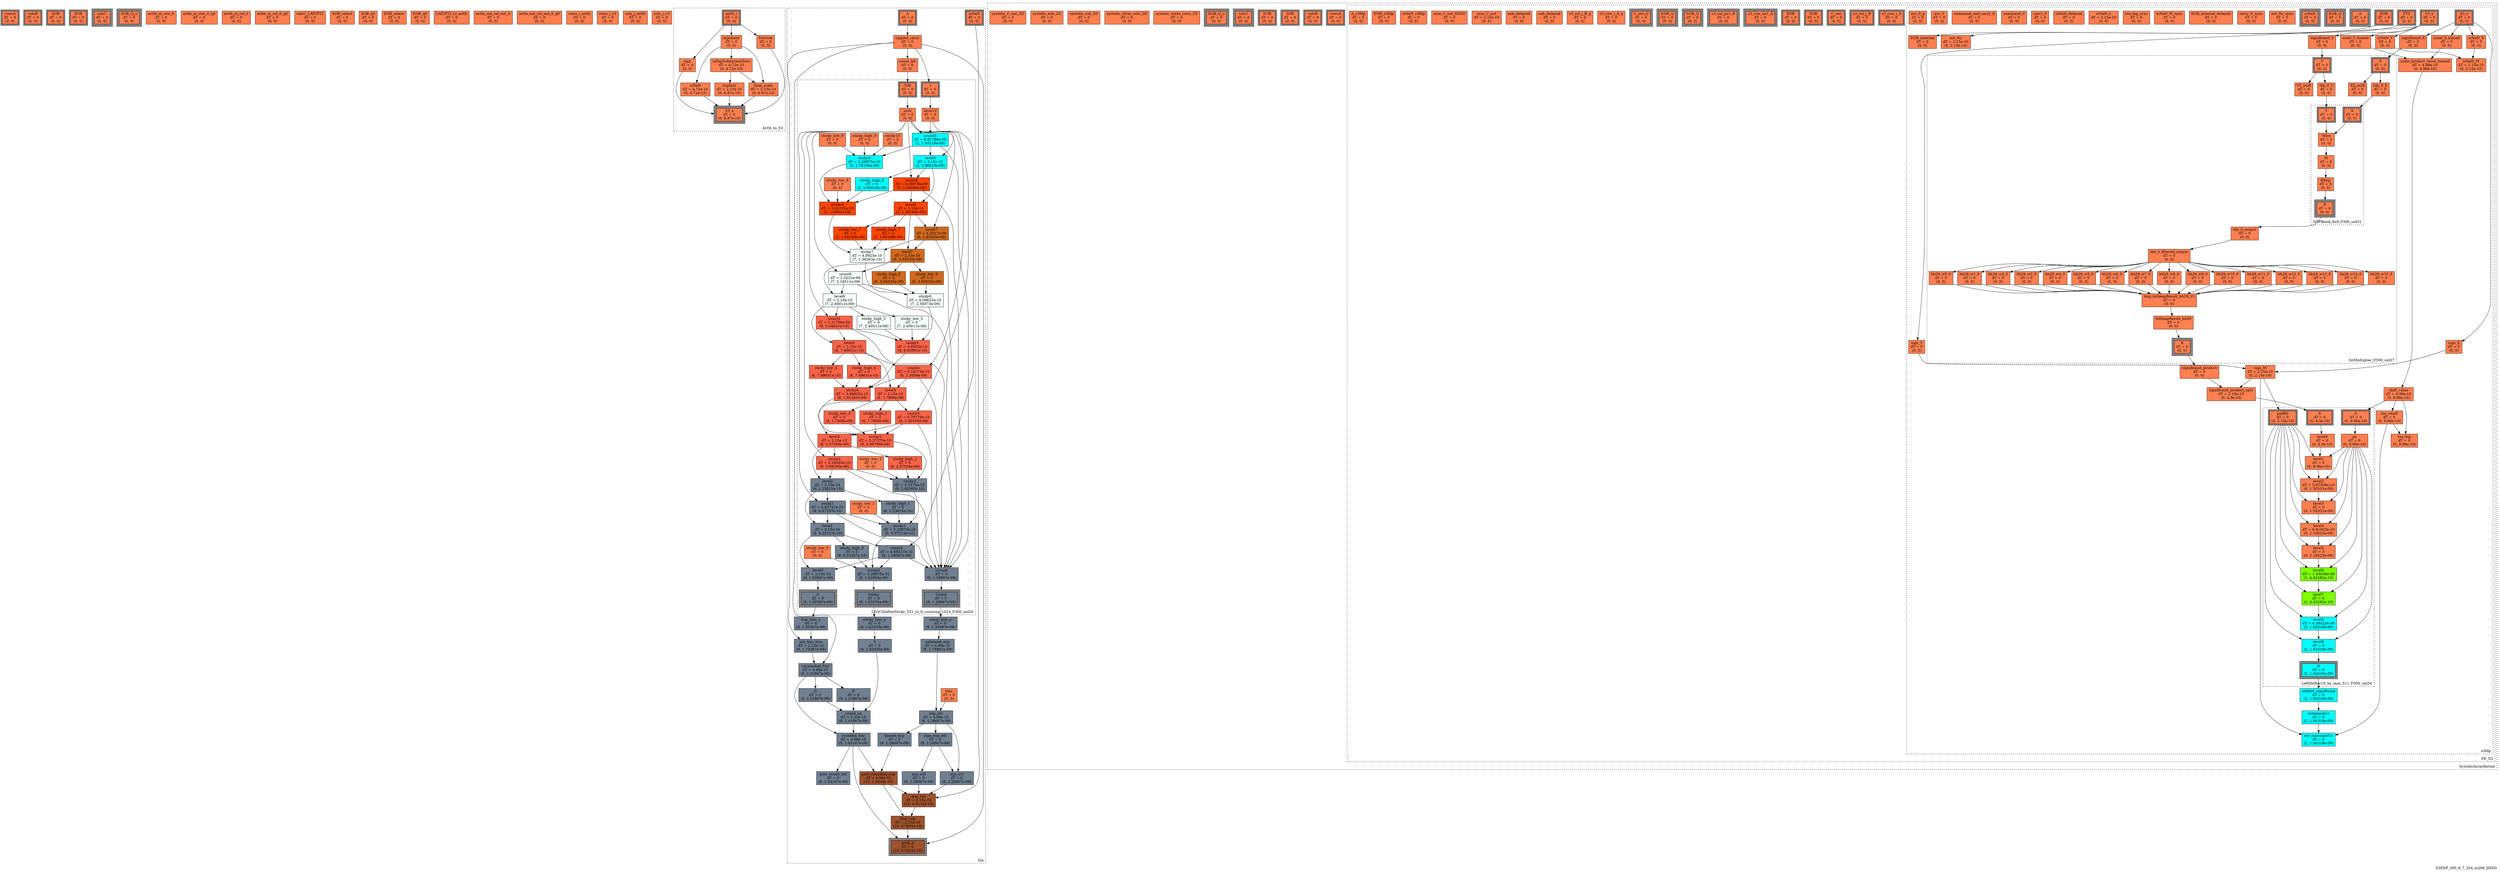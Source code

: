 digraph S3FDP_300_8_7_254_m266_HSSD
{
	//graph drawing options
	label=S3FDP_300_8_7_254_m266_HSSD;
	labelloc=bottom;
	labeljust=right;
	ratio=auto;
	nodesep=0.25;
	ranksep=0.5;

	//input/output signals of operator S3FDP_300_8_7_254_m266_HSSD
	rowsA__S3FDP_300_8_7_254_m266_HSSD [ label="rowsA\ndT = 0\n(0, 0)", shape=box, color=black, style="bold, filled", fillcolor=coral, peripheries=2 ];
	colsB__S3FDP_300_8_7_254_m266_HSSD [ label="colsB\ndT = 0\n(0, 0)", shape=box, color=black, style="bold, filled", fillcolor=coral, peripheries=2 ];
	SOB__S3FDP_300_8_7_254_m266_HSSD [ label="SOB\ndT = 0\n(0, 0)", shape=box, color=black, style="bold, filled", fillcolor=coral, peripheries=2 ];
	EOB__S3FDP_300_8_7_254_m266_HSSD [ label="EOB\ndT = 0\n(0, 0)", shape=box, color=black, style="bold, filled", fillcolor=coral, peripheries=2 ];
	colsC__S3FDP_300_8_7_254_m266_HSSD [ label="colsC\ndT = 0\n(0, 0)", shape=box, color=black, style="bold, filled", fillcolor=coral, peripheries=3 ];
	EOB_Q_o__S3FDP_300_8_7_254_m266_HSSD [ label="EOB_Q_o\ndT = 0\n(0, 0)", shape=box, color=black, style="bold, filled", fillcolor=coral, peripheries=3 ];
	{rank=same rowsA__S3FDP_300_8_7_254_m266_HSSD, colsB__S3FDP_300_8_7_254_m266_HSSD, SOB__S3FDP_300_8_7_254_m266_HSSD, EOB__S3FDP_300_8_7_254_m266_HSSD};
	{rank=same colsC__S3FDP_300_8_7_254_m266_HSSD, EOB_Q_o__S3FDP_300_8_7_254_m266_HSSD};
	//internal signals of operator S3FDP_300_8_7_254_m266_HSSD
	arith_in_row_0__S3FDP_300_8_7_254_m266_HSSD [ label="arith_in_row_0\ndT = 0\n(0, 0)", shape=box, color=black, style=filled, fillcolor=coral, peripheries=1 ];
	arith_in_row_0_q0__S3FDP_300_8_7_254_m266_HSSD [ label="arith_in_row_0_q0\ndT = 0\n(0, 0)", shape=box, color=black, style=filled, fillcolor=coral, peripheries=1 ];
	arith_in_col_0__S3FDP_300_8_7_254_m266_HSSD [ label="arith_in_col_0\ndT = 0\n(0, 0)", shape=box, color=black, style=filled, fillcolor=coral, peripheries=1 ];
	arith_in_col_0_q0__S3FDP_300_8_7_254_m266_HSSD [ label="arith_in_col_0_q0\ndT = 0\n(0, 0)", shape=box, color=black, style=filled, fillcolor=coral, peripheries=1 ];
	colsC_LAICPT2__S3FDP_300_8_7_254_m266_HSSD [ label="colsC_LAICPT2\ndT = 0\n(0, 0)", shape=box, color=black, style=filled, fillcolor=coral, peripheries=1 ];
	SOB_select__S3FDP_300_8_7_254_m266_HSSD [ label="SOB_select\ndT = 0\n(0, 0)", shape=box, color=black, style=filled, fillcolor=coral, peripheries=1 ];
	SOB_q0__S3FDP_300_8_7_254_m266_HSSD [ label="SOB_q0\ndT = 0\n(0, 0)", shape=box, color=black, style=filled, fillcolor=coral, peripheries=1 ];
	EOB_select__S3FDP_300_8_7_254_m266_HSSD [ label="EOB_select\ndT = 0\n(0, 0)", shape=box, color=black, style=filled, fillcolor=coral, peripheries=1 ];
	EOB_q0__S3FDP_300_8_7_254_m266_HSSD [ label="EOB_q0\ndT = 0\n(0, 0)", shape=box, color=black, style=filled, fillcolor=coral, peripheries=1 ];
	LAICPT2_to_arith__S3FDP_300_8_7_254_m266_HSSD [ label="LAICPT2_to_arith\ndT = 0\n(0, 0)", shape=box, color=black, style=filled, fillcolor=coral, peripheries=1 ];
	arith_out_col_out_0__S3FDP_300_8_7_254_m266_HSSD [ label="arith_out_col_out_0\ndT = 0\n(0, 0)", shape=box, color=black, style=filled, fillcolor=coral, peripheries=1 ];
	arith_out_col_out_0_q0__S3FDP_300_8_7_254_m266_HSSD [ label="arith_out_col_out_0_q0\ndT = 0\n(0, 0)", shape=box, color=black, style=filled, fillcolor=coral, peripheries=1 ];
	rows_i_arith__S3FDP_300_8_7_254_m266_HSSD [ label="rows_i_arith\ndT = 0\n(0, 0)", shape=box, color=black, style=filled, fillcolor=coral, peripheries=1 ];
	rows_i_s3__S3FDP_300_8_7_254_m266_HSSD [ label="rows_i_s3\ndT = 0\n(0, 0)", shape=box, color=black, style=filled, fillcolor=coral, peripheries=1 ];
	cols_j_arith__S3FDP_300_8_7_254_m266_HSSD [ label="cols_j_arith\ndT = 0\n(0, 0)", shape=box, color=black, style=filled, fillcolor=coral, peripheries=1 ];
	cols_j_s3__S3FDP_300_8_7_254_m266_HSSD [ label="cols_j_s3\ndT = 0\n(0, 0)", shape=box, color=black, style=filled, fillcolor=coral, peripheries=1 ];

	//subcomponents of operator S3FDP_300_8_7_254_m266_HSSD

	subgraph cluster_Arith_to_S3
	{
		//graph drawing options
		label=Arith_to_S3;
		labelloc=bottom;
		labeljust=right;
		style="bold, dotted";
		ratio=auto;
		nodesep=0.25;
		ranksep=0.5;

		//input/output signals of operator Arith_to_S3
		arith_i__Arith_to_S3 [ label="arith_i\ndT = 0\n(0, 0)", shape=box, color=black, style="bold, filled", fillcolor=coral, peripheries=2 ];
		S3_o__Arith_to_S3 [ label="S3_o\ndT = 0\n(0, 6.87e-10)", shape=box, color=black, style="bold, filled", fillcolor=coral, peripheries=3 ];
		{rank=same arith_i__Arith_to_S3};
		{rank=same S3_o__Arith_to_S3};
		//internal signals of operator Arith_to_S3
		sign__Arith_to_S3 [ label="sign\ndT = 0\n(0, 0)", shape=box, color=black, style=filled, fillcolor=coral, peripheries=1 ];
		exponent__Arith_to_S3 [ label="exponent\ndT = 0\n(0, 0)", shape=box, color=black, style=filled, fillcolor=coral, peripheries=1 ];
		fraction__Arith_to_S3 [ label="fraction\ndT = 0\n(0, 0)", shape=box, color=black, style=filled, fillcolor=coral, peripheries=1 ];
		isNaN__Arith_to_S3 [ label="isNaN\ndT = 4.72e-10\n(0, 4.72e-10)", shape=box, color=black, style=filled, fillcolor=coral, peripheries=1 ];
		isExpSubnormalZero__Arith_to_S3 [ label="isExpSubnormalZero\ndT = 4.72e-10\n(0, 4.72e-10)", shape=box, color=black, style=filled, fillcolor=coral, peripheries=1 ];
		implicit__Arith_to_S3 [ label="implicit\ndT = 2.15e-10\n(0, 6.87e-10)", shape=box, color=black, style=filled, fillcolor=coral, peripheries=1 ];
		final_scale__Arith_to_S3 [ label="final_scale\ndT = 2.15e-10\n(0, 6.87e-10)", shape=box, color=black, style=filled, fillcolor=coral, peripheries=1 ];

		//subcomponents of operator Arith_to_S3

		//input and internal signal connections of operator Arith_to_S3
		arith_i__Arith_to_S3 -> sign__Arith_to_S3 [ arrowhead=normal, arrowsize=1.0, arrowtail=normal, color=black, dir=forward  ];
		arith_i__Arith_to_S3 -> exponent__Arith_to_S3 [ arrowhead=normal, arrowsize=1.0, arrowtail=normal, color=black, dir=forward  ];
		arith_i__Arith_to_S3 -> fraction__Arith_to_S3 [ arrowhead=normal, arrowsize=1.0, arrowtail=normal, color=black, dir=forward  ];
		sign__Arith_to_S3 -> S3_o__Arith_to_S3 [ arrowhead=normal, arrowsize=1.0, arrowtail=normal, color=black, dir=forward  ];
		exponent__Arith_to_S3 -> isNaN__Arith_to_S3 [ arrowhead=normal, arrowsize=1.0, arrowtail=normal, color=black, dir=forward  ];
		exponent__Arith_to_S3 -> isExpSubnormalZero__Arith_to_S3 [ arrowhead=normal, arrowsize=1.0, arrowtail=normal, color=black, dir=forward  ];
		exponent__Arith_to_S3 -> final_scale__Arith_to_S3 [ arrowhead=normal, arrowsize=1.0, arrowtail=normal, color=black, dir=forward  ];
		fraction__Arith_to_S3 -> S3_o__Arith_to_S3 [ arrowhead=normal, arrowsize=1.0, arrowtail=normal, color=black, dir=forward  ];
		isNaN__Arith_to_S3 -> S3_o__Arith_to_S3 [ arrowhead=normal, arrowsize=1.0, arrowtail=normal, color=black, dir=forward  ];
		isExpSubnormalZero__Arith_to_S3 -> implicit__Arith_to_S3 [ arrowhead=normal, arrowsize=1.0, arrowtail=normal, color=black, dir=forward  ];
		isExpSubnormalZero__Arith_to_S3 -> final_scale__Arith_to_S3 [ arrowhead=normal, arrowsize=1.0, arrowtail=normal, color=black, dir=forward  ];
		implicit__Arith_to_S3 -> S3_o__Arith_to_S3 [ arrowhead=normal, arrowsize=1.0, arrowtail=normal, color=black, dir=forward  ];
		final_scale__Arith_to_S3 -> S3_o__Arith_to_S3 [ arrowhead=normal, arrowsize=1.0, arrowtail=normal, color=black, dir=forward  ];
	}

		//output signal connections of operator Arith_to_S3

	subgraph cluster_l2a
	{
		//graph drawing options
		label=l2a;
		labelloc=bottom;
		labeljust=right;
		style="bold, dotted";
		ratio=auto;
		nodesep=0.25;
		ranksep=0.5;

		//input/output signals of operator l2a
		A__l2a [ label="A\ndT = 0\n(0, 0)", shape=box, color=black, style="bold, filled", fillcolor=coral, peripheries=2 ];
		isNaN__l2a [ label="isNaN\ndT = 0\n(0, 0)", shape=box, color=black, style="bold, filled", fillcolor=coral, peripheries=2 ];
		arith_o__l2a [ label="arith_o\ndT = 0\n(10, 6.7634e-10)", shape=box, color=black, style="bold, filled", fillcolor=sienna, peripheries=3 ];
		{rank=same A__l2a, isNaN__l2a};
		{rank=same arith_o__l2a};
		//internal signals of operator l2a
		rippled_carry__l2a [ label="rippled_carry\ndT = 0\n(0, 0)", shape=box, color=black, style=filled, fillcolor=coral, peripheries=1 ];
		count_bit__l2a [ label="count_bit\ndT = 0\n(0, 0)", shape=box, color=black, style=filled, fillcolor=coral, peripheries=1 ];
		count_lzoc_o__l2a [ label="count_lzoc_o\ndT = 0\n(9, 1.29067e-09)", shape=box, color=black, style=filled, fillcolor=slategray, peripheries=1 ];
		frac_lzoc_o__l2a [ label="frac_lzoc_o\ndT = 0\n(9, 1.50567e-09)", shape=box, color=black, style=filled, fillcolor=slategray, peripheries=1 ];
		sticky_lzoc_o__l2a [ label="sticky_lzoc_o\ndT = 0\n(9, 1.62055e-09)", shape=box, color=black, style=filled, fillcolor=slategray, peripheries=1 ];
		unbiased_exp__l2a [ label="unbiased_exp\ndT = 4.98e-10\n(9, 1.78867e-09)", shape=box, color=black, style=filled, fillcolor=slategray, peripheries=1 ];
		bias__l2a [ label="bias\ndT = 0\n(0, 0)", shape=box, color=black, style=filled, fillcolor=coral, peripheries=1 ];
		exp_ext__l2a [ label="exp_ext\ndT = 4.98e-10\n(9, 2.28667e-09)", shape=box, color=black, style=filled, fillcolor=slategray, peripheries=1 ];
		sign_exp_ext__l2a [ label="sign_exp_ext\ndT = 0\n(9, 2.28667e-09)", shape=box, color=black, style=filled, fillcolor=slategray, peripheries=1 ];
		exp_ovf__l2a [ label="exp_ovf\ndT = 0\n(9, 2.28667e-09)", shape=box, color=black, style=filled, fillcolor=slategray, peripheries=1 ];
		exp_udf__l2a [ label="exp_udf\ndT = 0\n(9, 2.28667e-09)", shape=box, color=black, style=filled, fillcolor=slategray, peripheries=1 ];
		biased_exp__l2a [ label="biased_exp\ndT = 0\n(9, 2.28667e-09)", shape=box, color=black, style=filled, fillcolor=slategray, peripheries=1 ];
		not_frac_lzoc__l2a [ label="not_frac_lzoc\ndT = 2.15e-10\n(9, 1.72067e-09)", shape=box, color=black, style=filled, fillcolor=slategray, peripheries=1 ];
		unrounded_frac__l2a [ label="unrounded_frac\ndT = 4.98e-10\n(9, 2.21867e-09)", shape=box, color=black, style=filled, fillcolor=slategray, peripheries=1 ];
		G__l2a [ label="G\ndT = 0\n(9, 2.21867e-09)", shape=box, color=black, style=filled, fillcolor=slategray, peripheries=1 ];
		R__l2a [ label="R\ndT = 0\n(9, 2.21867e-09)", shape=box, color=black, style=filled, fillcolor=slategray, peripheries=1 ];
		S__l2a [ label="S\ndT = 0\n(9, 1.62055e-09)", shape=box, color=black, style=filled, fillcolor=slategray, peripheries=1 ];
		round_up__l2a [ label="round_up\ndT = 2.15e-10\n(9, 2.43367e-09)", shape=box, color=black, style=filled, fillcolor=slategray, peripheries=1 ];
		rounded_frac__l2a [ label="rounded_frac\ndT = 4.98e-10\n(9, 2.93167e-09)", shape=box, color=black, style=filled, fillcolor=slategray, peripheries=1 ];
		post_round_ovf__l2a [ label="post_round_ovf\ndT = 0\n(9, 2.93167e-09)", shape=box, color=black, style=filled, fillcolor=slategray, peripheries=1 ];
		post_rounding_exp__l2a [ label="post_rounding_exp\ndT = 4.98e-10\n(10, 2.4634e-10)", shape=box, color=black, style=filled, fillcolor=sienna, peripheries=1 ];
		nan_out__l2a [ label="nan_out\ndT = 2.15e-10\n(10, 4.6134e-10)", shape=box, color=black, style=filled, fillcolor=sienna, peripheries=1 ];
		final_exp__l2a [ label="final_exp\ndT = 2.15e-10\n(10, 6.7634e-10)", shape=box, color=black, style=filled, fillcolor=sienna, peripheries=1 ];

		//subcomponents of operator l2a

		subgraph cluster_LZOCShifterSticky_531_to_9_counting_1024_F300_uid20
		{
			//graph drawing options
			label=LZOCShifterSticky_531_to_9_counting_1024_F300_uid20;
			labelloc=bottom;
			labeljust=right;
			style="bold, dotted";
			ratio=auto;
			nodesep=0.25;
			ranksep=0.5;

			//input/output signals of operator LZOCShifterSticky_531_to_9_counting_1024_F300_uid20
			I__LZOCShifterSticky_531_to_9_counting_1024_F300_uid20 [ label="I\ndT = 0\n(0, 0)", shape=box, color=black, style="bold, filled", fillcolor=coral, peripheries=2 ];
			OZb__LZOCShifterSticky_531_to_9_counting_1024_F300_uid20 [ label="OZb\ndT = 0\n(0, 0)", shape=box, color=black, style="bold, filled", fillcolor=coral, peripheries=2 ];
			Count__LZOCShifterSticky_531_to_9_counting_1024_F300_uid20 [ label="Count\ndT = 0\n(9, 1.29067e-09)", shape=box, color=black, style="bold, filled", fillcolor=slategray, peripheries=3 ];
			O__LZOCShifterSticky_531_to_9_counting_1024_F300_uid20 [ label="O\ndT = 0\n(9, 1.50567e-09)", shape=box, color=black, style="bold, filled", fillcolor=slategray, peripheries=3 ];
			Sticky__LZOCShifterSticky_531_to_9_counting_1024_F300_uid20 [ label="Sticky\ndT = 0\n(9, 1.62055e-09)", shape=box, color=black, style="bold, filled", fillcolor=slategray, peripheries=3 ];
			{rank=same I__LZOCShifterSticky_531_to_9_counting_1024_F300_uid20, OZb__LZOCShifterSticky_531_to_9_counting_1024_F300_uid20};
			{rank=same Count__LZOCShifterSticky_531_to_9_counting_1024_F300_uid20, O__LZOCShifterSticky_531_to_9_counting_1024_F300_uid20, Sticky__LZOCShifterSticky_531_to_9_counting_1024_F300_uid20};
			//internal signals of operator LZOCShifterSticky_531_to_9_counting_1024_F300_uid20
			level10__LZOCShifterSticky_531_to_9_counting_1024_F300_uid20 [ label="level10\ndT = 0\n(0, 0)", shape=box, color=black, style=filled, fillcolor=coral, peripheries=1 ];
			sozb__LZOCShifterSticky_531_to_9_counting_1024_F300_uid20 [ label="sozb\ndT = 0\n(0, 0)", shape=box, color=black, style=filled, fillcolor=coral, peripheries=1 ];
			sticky10__LZOCShifterSticky_531_to_9_counting_1024_F300_uid20 [ label="sticky10\ndT = 0\n(0, 0)", shape=box, color=black, style=filled, fillcolor=coral, peripheries=1 ];
			count9__LZOCShifterSticky_531_to_9_counting_1024_F300_uid20 [ label="count9\ndT = 8.81786e-09\n(2, 2.45119e-09)", shape=box, color=black, style=filled, fillcolor=cyan, peripheries=1 ];
			level9__LZOCShifterSticky_531_to_9_counting_1024_F300_uid20 [ label="level9\ndT = 2.15e-10\n(2, 2.66619e-09)", shape=box, color=black, style=filled, fillcolor=cyan, peripheries=1 ];
			sticky_high_9__LZOCShifterSticky_531_to_9_counting_1024_F300_uid20 [ label="sticky_high_9\ndT = 0\n(0, 0)", shape=box, color=black, style=filled, fillcolor=coral, peripheries=1 ];
			sticky_low_9__LZOCShifterSticky_531_to_9_counting_1024_F300_uid20 [ label="sticky_low_9\ndT = 0\n(0, 0)", shape=box, color=black, style=filled, fillcolor=coral, peripheries=1 ];
			sticky9__LZOCShifterSticky_531_to_9_counting_1024_F300_uid20 [ label="sticky9\ndT = 3.29875e-10\n(2, 2.78106e-09)", shape=box, color=black, style=filled, fillcolor=cyan, peripheries=1 ];
			count8__LZOCShifterSticky_531_to_9_counting_1024_F300_uid20 [ label="count8\ndT = 8.35079e-09\n(5, 1.46698e-09)", shape=box, color=black, style=filled, fillcolor=orangered, peripheries=1 ];
			level8__LZOCShifterSticky_531_to_9_counting_1024_F300_uid20 [ label="level8\ndT = 2.15e-10\n(5, 1.68198e-09)", shape=box, color=black, style=filled, fillcolor=orangered, peripheries=1 ];
			sticky_high_8__LZOCShifterSticky_531_to_9_counting_1024_F300_uid20 [ label="sticky_high_8\ndT = 0\n(2, 2.66619e-09)", shape=box, color=black, style=filled, fillcolor=cyan, peripheries=1 ];
			sticky_low_8__LZOCShifterSticky_531_to_9_counting_1024_F300_uid20 [ label="sticky_low_8\ndT = 0\n(0, 0)", shape=box, color=black, style=filled, fillcolor=coral, peripheries=1 ];
			sticky8__LZOCShifterSticky_531_to_9_counting_1024_F300_uid20 [ label="sticky8\ndT = 3.41125e-10\n(5, 1.8081e-09)", shape=box, color=black, style=filled, fillcolor=orangered, peripheries=1 ];
			count7__LZOCShifterSticky_531_to_9_counting_1024_F300_uid20 [ label="count7\ndT = 4.3317e-09\n(6, 2.83035e-09)", shape=box, color=black, style=filled, fillcolor=chocolate, peripheries=1 ];
			level7__LZOCShifterSticky_531_to_9_counting_1024_F300_uid20 [ label="level7\ndT = 2.15e-10\n(6, 3.04535e-09)", shape=box, color=black, style=filled, fillcolor=chocolate, peripheries=1 ];
			sticky_high_7__LZOCShifterSticky_531_to_9_counting_1024_F300_uid20 [ label="sticky_high_7\ndT = 0\n(5, 1.68198e-09)", shape=box, color=black, style=filled, fillcolor=orangered, peripheries=1 ];
			sticky_low_7__LZOCShifterSticky_531_to_9_counting_1024_F300_uid20 [ label="sticky_low_7\ndT = 0\n(5, 1.68198e-09)", shape=box, color=black, style=filled, fillcolor=orangered, peripheries=1 ];
			sticky7__LZOCShifterSticky_531_to_9_counting_1024_F300_uid20 [ label="sticky7\ndT = 4.8925e-10\n(7, 1.36263e-10)", shape=box, color=black, style=filled, fillcolor=mintcream, peripheries=1 ];
			count6__LZOCShifterSticky_531_to_9_counting_1024_F300_uid20 [ label="count6\ndT = 2.3231e-09\n(7, 2.18511e-09)", shape=box, color=black, style=filled, fillcolor=mintcream, peripheries=1 ];
			level6__LZOCShifterSticky_531_to_9_counting_1024_F300_uid20 [ label="level6\ndT = 2.15e-10\n(7, 2.40011e-09)", shape=box, color=black, style=filled, fillcolor=mintcream, peripheries=1 ];
			sticky_high_6__LZOCShifterSticky_531_to_9_counting_1024_F300_uid20 [ label="sticky_high_6\ndT = 0\n(6, 3.04535e-09)", shape=box, color=black, style=filled, fillcolor=chocolate, peripheries=1 ];
			sticky_low_6__LZOCShifterSticky_531_to_9_counting_1024_F300_uid20 [ label="sticky_low_6\ndT = 0\n(6, 3.04535e-09)", shape=box, color=black, style=filled, fillcolor=chocolate, peripheries=1 ];
			sticky6__LZOCShifterSticky_531_to_9_counting_1024_F300_uid20 [ label="sticky6\ndT = 4.08625e-10\n(7, 2.59373e-09)", shape=box, color=black, style=filled, fillcolor=mintcream, peripheries=1 ];
			count5__LZOCShifterSticky_531_to_9_counting_1024_F300_uid20 [ label="count5\ndT = 1.31786e-09\n(8, 5.34631e-10)", shape=box, color=black, style=filled, fillcolor=tomato, peripheries=1 ];
			level5__LZOCShifterSticky_531_to_9_counting_1024_F300_uid20 [ label="level5\ndT = 2.15e-10\n(8, 7.49631e-10)", shape=box, color=black, style=filled, fillcolor=tomato, peripheries=1 ];
			sticky_high_5__LZOCShifterSticky_531_to_9_counting_1024_F300_uid20 [ label="sticky_high_5\ndT = 0\n(7, 2.40011e-09)", shape=box, color=black, style=filled, fillcolor=mintcream, peripheries=1 ];
			sticky_low_5__LZOCShifterSticky_531_to_9_counting_1024_F300_uid20 [ label="sticky_low_5\ndT = 0\n(7, 2.40011e-09)", shape=box, color=black, style=filled, fillcolor=mintcream, peripheries=1 ];
			sticky5__LZOCShifterSticky_531_to_9_counting_1024_F300_uid20 [ label="sticky5\ndT = 3.6925e-10\n(8, 9.03881e-10)", shape=box, color=black, style=filled, fillcolor=tomato, peripheries=1 ];
			count4__LZOCShifterSticky_531_to_9_counting_1024_F300_uid20 [ label="count4\ndT = 8.16173e-10\n(8, 1.5658e-09)", shape=box, color=black, style=filled, fillcolor=tomato, peripheries=1 ];
			level4__LZOCShifterSticky_531_to_9_counting_1024_F300_uid20 [ label="level4\ndT = 2.15e-10\n(8, 1.7808e-09)", shape=box, color=black, style=filled, fillcolor=tomato, peripheries=1 ];
			sticky_high_4__LZOCShifterSticky_531_to_9_counting_1024_F300_uid20 [ label="sticky_high_4\ndT = 0\n(8, 7.49631e-10)", shape=box, color=black, style=filled, fillcolor=tomato, peripheries=1 ];
			sticky_low_4__LZOCShifterSticky_531_to_9_counting_1024_F300_uid20 [ label="sticky_low_4\ndT = 0\n(8, 7.49631e-10)", shape=box, color=black, style=filled, fillcolor=tomato, peripheries=1 ];
			sticky4__LZOCShifterSticky_531_to_9_counting_1024_F300_uid20 [ label="sticky4\ndT = 3.48625e-10\n(8, 1.91443e-09)", shape=box, color=black, style=filled, fillcolor=tomato, peripheries=1 ];
			count3__LZOCShifterSticky_531_to_9_counting_1024_F300_uid20 [ label="count3\ndT = 5.79779e-10\n(8, 2.36058e-09)", shape=box, color=black, style=filled, fillcolor=tomato, peripheries=1 ];
			level3__LZOCShifterSticky_531_to_9_counting_1024_F300_uid20 [ label="level3\ndT = 2.15e-10\n(8, 2.57558e-09)", shape=box, color=black, style=filled, fillcolor=tomato, peripheries=1 ];
			sticky_high_3__LZOCShifterSticky_531_to_9_counting_1024_F300_uid20 [ label="sticky_high_3\ndT = 0\n(8, 1.7808e-09)", shape=box, color=black, style=filled, fillcolor=tomato, peripheries=1 ];
			sticky_low_3__LZOCShifterSticky_531_to_9_counting_1024_F300_uid20 [ label="sticky_low_3\ndT = 0\n(8, 1.7808e-09)", shape=box, color=black, style=filled, fillcolor=tomato, peripheries=1 ];
			sticky3__LZOCShifterSticky_531_to_9_counting_1024_F300_uid20 [ label="sticky3\ndT = 3.37375e-10\n(8, 2.69796e-09)", shape=box, color=black, style=filled, fillcolor=tomato, peripheries=1 ];
			count2__LZOCShifterSticky_531_to_9_counting_1024_F300_uid20 [ label="count2\ndT = 5.16365e-10\n(8, 3.09195e-09)", shape=box, color=black, style=filled, fillcolor=tomato, peripheries=1 ];
			level2__LZOCShifterSticky_531_to_9_counting_1024_F300_uid20 [ label="level2\ndT = 2.15e-10\n(9, 1.23615e-10)", shape=box, color=black, style=filled, fillcolor=slategray, peripheries=1 ];
			sticky_high_2__LZOCShifterSticky_531_to_9_counting_1024_F300_uid20 [ label="sticky_high_2\ndT = 0\n(8, 2.57558e-09)", shape=box, color=black, style=filled, fillcolor=tomato, peripheries=1 ];
			sticky_low_2__LZOCShifterSticky_531_to_9_counting_1024_F300_uid20 [ label="sticky_low_2\ndT = 0\n(0, 0)", shape=box, color=black, style=filled, fillcolor=coral, peripheries=1 ];
			sticky2__LZOCShifterSticky_531_to_9_counting_1024_F300_uid20 [ label="sticky2\ndT = 3.3175e-10\n(9, 2.40365e-10)", shape=box, color=black, style=filled, fillcolor=slategray, peripheries=1 ];
			count1__LZOCShifterSticky_531_to_9_counting_1024_F300_uid20 [ label="count1\ndT = 4.83721e-10\n(9, 6.07337e-10)", shape=box, color=black, style=filled, fillcolor=slategray, peripheries=1 ];
			level1__LZOCShifterSticky_531_to_9_counting_1024_F300_uid20 [ label="level1\ndT = 2.15e-10\n(9, 8.22337e-10)", shape=box, color=black, style=filled, fillcolor=slategray, peripheries=1 ];
			sticky_high_1__LZOCShifterSticky_531_to_9_counting_1024_F300_uid20 [ label="sticky_high_1\ndT = 0\n(9, 1.23615e-10)", shape=box, color=black, style=filled, fillcolor=slategray, peripheries=1 ];
			sticky_low_1__LZOCShifterSticky_531_to_9_counting_1024_F300_uid20 [ label="sticky_low_1\ndT = 0\n(0, 0)", shape=box, color=black, style=filled, fillcolor=coral, peripheries=1 ];
			sticky1__LZOCShifterSticky_531_to_9_counting_1024_F300_uid20 [ label="sticky1\ndT = 3.29875e-10\n(9, 9.37212e-10)", shape=box, color=black, style=filled, fillcolor=slategray, peripheries=1 ];
			count0__LZOCShifterSticky_531_to_9_counting_1024_F300_uid20 [ label="count0\ndT = 4.68337e-10\n(9, 1.29067e-09)", shape=box, color=black, style=filled, fillcolor=slategray, peripheries=1 ];
			level0__LZOCShifterSticky_531_to_9_counting_1024_F300_uid20 [ label="level0\ndT = 2.15e-10\n(9, 1.50567e-09)", shape=box, color=black, style=filled, fillcolor=slategray, peripheries=1 ];
			sticky_high_0__LZOCShifterSticky_531_to_9_counting_1024_F300_uid20 [ label="sticky_high_0\ndT = 0\n(9, 8.22337e-10)", shape=box, color=black, style=filled, fillcolor=slategray, peripheries=1 ];
			sticky_low_0__LZOCShifterSticky_531_to_9_counting_1024_F300_uid20 [ label="sticky_low_0\ndT = 0\n(0, 0)", shape=box, color=black, style=filled, fillcolor=coral, peripheries=1 ];
			sticky0__LZOCShifterSticky_531_to_9_counting_1024_F300_uid20 [ label="sticky0\ndT = 3.29875e-10\n(9, 1.62055e-09)", shape=box, color=black, style=filled, fillcolor=slategray, peripheries=1 ];
			sCount__LZOCShifterSticky_531_to_9_counting_1024_F300_uid20 [ label="sCount\ndT = 0\n(9, 1.29067e-09)", shape=box, color=black, style=filled, fillcolor=slategray, peripheries=1 ];

			//subcomponents of operator LZOCShifterSticky_531_to_9_counting_1024_F300_uid20

			//input and internal signal connections of operator LZOCShifterSticky_531_to_9_counting_1024_F300_uid20
			I__LZOCShifterSticky_531_to_9_counting_1024_F300_uid20 -> level10__LZOCShifterSticky_531_to_9_counting_1024_F300_uid20 [ arrowhead=normal, arrowsize=1.0, arrowtail=normal, color=black, dir=forward  ];
			OZb__LZOCShifterSticky_531_to_9_counting_1024_F300_uid20 -> sozb__LZOCShifterSticky_531_to_9_counting_1024_F300_uid20 [ arrowhead=normal, arrowsize=1.0, arrowtail=normal, color=black, dir=forward  ];
			level10__LZOCShifterSticky_531_to_9_counting_1024_F300_uid20 -> count9__LZOCShifterSticky_531_to_9_counting_1024_F300_uid20 [ arrowhead=normal, arrowsize=1.0, arrowtail=normal, color=black, dir=forward  ];
			level10__LZOCShifterSticky_531_to_9_counting_1024_F300_uid20 -> level9__LZOCShifterSticky_531_to_9_counting_1024_F300_uid20 [ arrowhead=normal, arrowsize=1.0, arrowtail=normal, color=black, dir=forward  ];
			sozb__LZOCShifterSticky_531_to_9_counting_1024_F300_uid20 -> count9__LZOCShifterSticky_531_to_9_counting_1024_F300_uid20 [ arrowhead=normal, arrowsize=1.0, arrowtail=normal, color=black, dir=forward  ];
			sozb__LZOCShifterSticky_531_to_9_counting_1024_F300_uid20 -> count8__LZOCShifterSticky_531_to_9_counting_1024_F300_uid20 [ arrowhead=normal, arrowsize=1.0, arrowtail=normal, color=black, dir=forward  ];
			sozb__LZOCShifterSticky_531_to_9_counting_1024_F300_uid20 -> count7__LZOCShifterSticky_531_to_9_counting_1024_F300_uid20 [ arrowhead=normal, arrowsize=1.0, arrowtail=normal, color=black, dir=forward  ];
			sozb__LZOCShifterSticky_531_to_9_counting_1024_F300_uid20 -> count6__LZOCShifterSticky_531_to_9_counting_1024_F300_uid20 [ arrowhead=normal, arrowsize=1.0, arrowtail=normal, color=black, dir=forward  ];
			sozb__LZOCShifterSticky_531_to_9_counting_1024_F300_uid20 -> count5__LZOCShifterSticky_531_to_9_counting_1024_F300_uid20 [ arrowhead=normal, arrowsize=1.0, arrowtail=normal, color=black, dir=forward  ];
			sozb__LZOCShifterSticky_531_to_9_counting_1024_F300_uid20 -> count4__LZOCShifterSticky_531_to_9_counting_1024_F300_uid20 [ arrowhead=normal, arrowsize=1.0, arrowtail=normal, color=black, dir=forward  ];
			sozb__LZOCShifterSticky_531_to_9_counting_1024_F300_uid20 -> count3__LZOCShifterSticky_531_to_9_counting_1024_F300_uid20 [ arrowhead=normal, arrowsize=1.0, arrowtail=normal, color=black, dir=forward  ];
			sozb__LZOCShifterSticky_531_to_9_counting_1024_F300_uid20 -> count2__LZOCShifterSticky_531_to_9_counting_1024_F300_uid20 [ arrowhead=normal, arrowsize=1.0, arrowtail=normal, color=black, dir=forward  ];
			sozb__LZOCShifterSticky_531_to_9_counting_1024_F300_uid20 -> count1__LZOCShifterSticky_531_to_9_counting_1024_F300_uid20 [ arrowhead=normal, arrowsize=1.0, arrowtail=normal, color=black, dir=forward  ];
			sozb__LZOCShifterSticky_531_to_9_counting_1024_F300_uid20 -> count0__LZOCShifterSticky_531_to_9_counting_1024_F300_uid20 [ arrowhead=normal, arrowsize=1.0, arrowtail=normal, color=black, dir=forward  ];
			sticky10__LZOCShifterSticky_531_to_9_counting_1024_F300_uid20 -> sticky9__LZOCShifterSticky_531_to_9_counting_1024_F300_uid20 [ arrowhead=normal, arrowsize=1.0, arrowtail=normal, color=black, dir=forward  ];
			count9__LZOCShifterSticky_531_to_9_counting_1024_F300_uid20 -> level9__LZOCShifterSticky_531_to_9_counting_1024_F300_uid20 [ arrowhead=normal, arrowsize=1.0, arrowtail=normal, color=black, dir=forward  ];
			count9__LZOCShifterSticky_531_to_9_counting_1024_F300_uid20 -> sticky9__LZOCShifterSticky_531_to_9_counting_1024_F300_uid20 [ arrowhead=normal, arrowsize=1.0, arrowtail=normal, color=black, dir=forward  ];
			count9__LZOCShifterSticky_531_to_9_counting_1024_F300_uid20 -> sCount__LZOCShifterSticky_531_to_9_counting_1024_F300_uid20 [ arrowhead=normal, arrowsize=1.0, arrowtail=normal, color=black, dir=forward  ];
			level9__LZOCShifterSticky_531_to_9_counting_1024_F300_uid20 -> count8__LZOCShifterSticky_531_to_9_counting_1024_F300_uid20 [ arrowhead=normal, arrowsize=1.0, arrowtail=normal, color=black, dir=forward  ];
			level9__LZOCShifterSticky_531_to_9_counting_1024_F300_uid20 -> level8__LZOCShifterSticky_531_to_9_counting_1024_F300_uid20 [ arrowhead=normal, arrowsize=1.0, arrowtail=normal, color=black, dir=forward  ];
			level9__LZOCShifterSticky_531_to_9_counting_1024_F300_uid20 -> sticky_high_8__LZOCShifterSticky_531_to_9_counting_1024_F300_uid20 [ arrowhead=normal, arrowsize=1.0, arrowtail=normal, color=black, dir=forward  ];
			sticky_high_9__LZOCShifterSticky_531_to_9_counting_1024_F300_uid20 -> sticky9__LZOCShifterSticky_531_to_9_counting_1024_F300_uid20 [ arrowhead=normal, arrowsize=1.0, arrowtail=normal, color=black, dir=forward  ];
			sticky_low_9__LZOCShifterSticky_531_to_9_counting_1024_F300_uid20 -> sticky9__LZOCShifterSticky_531_to_9_counting_1024_F300_uid20 [ arrowhead=normal, arrowsize=1.0, arrowtail=normal, color=black, dir=forward  ];
			sticky9__LZOCShifterSticky_531_to_9_counting_1024_F300_uid20 -> sticky8__LZOCShifterSticky_531_to_9_counting_1024_F300_uid20 [ arrowhead=normal, arrowsize=1.0, arrowtail=normal, color=black, dir=forward  ];
			count8__LZOCShifterSticky_531_to_9_counting_1024_F300_uid20 -> level8__LZOCShifterSticky_531_to_9_counting_1024_F300_uid20 [ arrowhead=normal, arrowsize=1.0, arrowtail=normal, color=black, dir=forward  ];
			count8__LZOCShifterSticky_531_to_9_counting_1024_F300_uid20 -> sticky8__LZOCShifterSticky_531_to_9_counting_1024_F300_uid20 [ arrowhead=normal, arrowsize=1.0, arrowtail=normal, color=black, dir=forward  ];
			count8__LZOCShifterSticky_531_to_9_counting_1024_F300_uid20 -> sCount__LZOCShifterSticky_531_to_9_counting_1024_F300_uid20 [ arrowhead=normal, arrowsize=1.0, arrowtail=normal, color=black, dir=forward  ];
			level8__LZOCShifterSticky_531_to_9_counting_1024_F300_uid20 -> count7__LZOCShifterSticky_531_to_9_counting_1024_F300_uid20 [ arrowhead=normal, arrowsize=1.0, arrowtail=normal, color=black, dir=forward  ];
			level8__LZOCShifterSticky_531_to_9_counting_1024_F300_uid20 -> level7__LZOCShifterSticky_531_to_9_counting_1024_F300_uid20 [ arrowhead=normal, arrowsize=1.0, arrowtail=normal, color=black, dir=forward  ];
			level8__LZOCShifterSticky_531_to_9_counting_1024_F300_uid20 -> sticky_high_7__LZOCShifterSticky_531_to_9_counting_1024_F300_uid20 [ arrowhead=normal, arrowsize=1.0, arrowtail=normal, color=black, dir=forward  ];
			level8__LZOCShifterSticky_531_to_9_counting_1024_F300_uid20 -> sticky_low_7__LZOCShifterSticky_531_to_9_counting_1024_F300_uid20 [ arrowhead=normal, arrowsize=1.0, arrowtail=normal, color=black, dir=forward  ];
			sticky_high_8__LZOCShifterSticky_531_to_9_counting_1024_F300_uid20 -> sticky8__LZOCShifterSticky_531_to_9_counting_1024_F300_uid20 [ arrowhead=normal, arrowsize=1.0, arrowtail=normal, color=black, dir=forward  ];
			sticky_low_8__LZOCShifterSticky_531_to_9_counting_1024_F300_uid20 -> sticky8__LZOCShifterSticky_531_to_9_counting_1024_F300_uid20 [ arrowhead=normal, arrowsize=1.0, arrowtail=normal, color=black, dir=forward  ];
			sticky8__LZOCShifterSticky_531_to_9_counting_1024_F300_uid20 -> sticky7__LZOCShifterSticky_531_to_9_counting_1024_F300_uid20 [ arrowhead=normal, arrowsize=1.0, arrowtail=normal, color=black, dir=forward  ];
			count7__LZOCShifterSticky_531_to_9_counting_1024_F300_uid20 -> level7__LZOCShifterSticky_531_to_9_counting_1024_F300_uid20 [ arrowhead=normal, arrowsize=1.0, arrowtail=normal, color=black, dir=forward  ];
			count7__LZOCShifterSticky_531_to_9_counting_1024_F300_uid20 -> sticky7__LZOCShifterSticky_531_to_9_counting_1024_F300_uid20 [ arrowhead=normal, arrowsize=1.0, arrowtail=normal, color=black, dir=forward  ];
			count7__LZOCShifterSticky_531_to_9_counting_1024_F300_uid20 -> sCount__LZOCShifterSticky_531_to_9_counting_1024_F300_uid20 [ arrowhead=normal, arrowsize=1.0, arrowtail=normal, color=black, dir=forward  ];
			level7__LZOCShifterSticky_531_to_9_counting_1024_F300_uid20 -> count6__LZOCShifterSticky_531_to_9_counting_1024_F300_uid20 [ arrowhead=normal, arrowsize=1.0, arrowtail=normal, color=black, dir=forward  ];
			level7__LZOCShifterSticky_531_to_9_counting_1024_F300_uid20 -> level6__LZOCShifterSticky_531_to_9_counting_1024_F300_uid20 [ arrowhead=normal, arrowsize=1.0, arrowtail=normal, color=black, dir=forward  ];
			level7__LZOCShifterSticky_531_to_9_counting_1024_F300_uid20 -> sticky_high_6__LZOCShifterSticky_531_to_9_counting_1024_F300_uid20 [ arrowhead=normal, arrowsize=1.0, arrowtail=normal, color=black, dir=forward  ];
			level7__LZOCShifterSticky_531_to_9_counting_1024_F300_uid20 -> sticky_low_6__LZOCShifterSticky_531_to_9_counting_1024_F300_uid20 [ arrowhead=normal, arrowsize=1.0, arrowtail=normal, color=black, dir=forward  ];
			sticky_high_7__LZOCShifterSticky_531_to_9_counting_1024_F300_uid20 -> sticky7__LZOCShifterSticky_531_to_9_counting_1024_F300_uid20 [ arrowhead=normal, arrowsize=1.0, arrowtail=normal, color=black, dir=forward  ];
			sticky_low_7__LZOCShifterSticky_531_to_9_counting_1024_F300_uid20 -> sticky7__LZOCShifterSticky_531_to_9_counting_1024_F300_uid20 [ arrowhead=normal, arrowsize=1.0, arrowtail=normal, color=black, dir=forward  ];
			sticky7__LZOCShifterSticky_531_to_9_counting_1024_F300_uid20 -> sticky6__LZOCShifterSticky_531_to_9_counting_1024_F300_uid20 [ arrowhead=normal, arrowsize=1.0, arrowtail=normal, color=black, dir=forward  ];
			count6__LZOCShifterSticky_531_to_9_counting_1024_F300_uid20 -> level6__LZOCShifterSticky_531_to_9_counting_1024_F300_uid20 [ arrowhead=normal, arrowsize=1.0, arrowtail=normal, color=black, dir=forward  ];
			count6__LZOCShifterSticky_531_to_9_counting_1024_F300_uid20 -> sticky6__LZOCShifterSticky_531_to_9_counting_1024_F300_uid20 [ arrowhead=normal, arrowsize=1.0, arrowtail=normal, color=black, dir=forward  ];
			count6__LZOCShifterSticky_531_to_9_counting_1024_F300_uid20 -> sCount__LZOCShifterSticky_531_to_9_counting_1024_F300_uid20 [ arrowhead=normal, arrowsize=1.0, arrowtail=normal, color=black, dir=forward  ];
			level6__LZOCShifterSticky_531_to_9_counting_1024_F300_uid20 -> count5__LZOCShifterSticky_531_to_9_counting_1024_F300_uid20 [ arrowhead=normal, arrowsize=1.0, arrowtail=normal, color=black, dir=forward  ];
			level6__LZOCShifterSticky_531_to_9_counting_1024_F300_uid20 -> level5__LZOCShifterSticky_531_to_9_counting_1024_F300_uid20 [ arrowhead=normal, arrowsize=1.0, arrowtail=normal, color=black, dir=forward  ];
			level6__LZOCShifterSticky_531_to_9_counting_1024_F300_uid20 -> sticky_high_5__LZOCShifterSticky_531_to_9_counting_1024_F300_uid20 [ arrowhead=normal, arrowsize=1.0, arrowtail=normal, color=black, dir=forward  ];
			level6__LZOCShifterSticky_531_to_9_counting_1024_F300_uid20 -> sticky_low_5__LZOCShifterSticky_531_to_9_counting_1024_F300_uid20 [ arrowhead=normal, arrowsize=1.0, arrowtail=normal, color=black, dir=forward  ];
			sticky_high_6__LZOCShifterSticky_531_to_9_counting_1024_F300_uid20 -> sticky6__LZOCShifterSticky_531_to_9_counting_1024_F300_uid20 [ arrowhead=normal, arrowsize=1.0, arrowtail=normal, color=black, dir=forward  ];
			sticky_low_6__LZOCShifterSticky_531_to_9_counting_1024_F300_uid20 -> sticky6__LZOCShifterSticky_531_to_9_counting_1024_F300_uid20 [ arrowhead=normal, arrowsize=1.0, arrowtail=normal, color=black, dir=forward  ];
			sticky6__LZOCShifterSticky_531_to_9_counting_1024_F300_uid20 -> sticky5__LZOCShifterSticky_531_to_9_counting_1024_F300_uid20 [ arrowhead=normal, arrowsize=1.0, arrowtail=normal, color=black, dir=forward  ];
			count5__LZOCShifterSticky_531_to_9_counting_1024_F300_uid20 -> level5__LZOCShifterSticky_531_to_9_counting_1024_F300_uid20 [ arrowhead=normal, arrowsize=1.0, arrowtail=normal, color=black, dir=forward  ];
			count5__LZOCShifterSticky_531_to_9_counting_1024_F300_uid20 -> sticky5__LZOCShifterSticky_531_to_9_counting_1024_F300_uid20 [ arrowhead=normal, arrowsize=1.0, arrowtail=normal, color=black, dir=forward  ];
			count5__LZOCShifterSticky_531_to_9_counting_1024_F300_uid20 -> sCount__LZOCShifterSticky_531_to_9_counting_1024_F300_uid20 [ arrowhead=normal, arrowsize=1.0, arrowtail=normal, color=black, dir=forward  ];
			level5__LZOCShifterSticky_531_to_9_counting_1024_F300_uid20 -> count4__LZOCShifterSticky_531_to_9_counting_1024_F300_uid20 [ arrowhead=normal, arrowsize=1.0, arrowtail=normal, color=black, dir=forward  ];
			level5__LZOCShifterSticky_531_to_9_counting_1024_F300_uid20 -> level4__LZOCShifterSticky_531_to_9_counting_1024_F300_uid20 [ arrowhead=normal, arrowsize=1.0, arrowtail=normal, color=black, dir=forward  ];
			level5__LZOCShifterSticky_531_to_9_counting_1024_F300_uid20 -> sticky_high_4__LZOCShifterSticky_531_to_9_counting_1024_F300_uid20 [ arrowhead=normal, arrowsize=1.0, arrowtail=normal, color=black, dir=forward  ];
			level5__LZOCShifterSticky_531_to_9_counting_1024_F300_uid20 -> sticky_low_4__LZOCShifterSticky_531_to_9_counting_1024_F300_uid20 [ arrowhead=normal, arrowsize=1.0, arrowtail=normal, color=black, dir=forward  ];
			sticky_high_5__LZOCShifterSticky_531_to_9_counting_1024_F300_uid20 -> sticky5__LZOCShifterSticky_531_to_9_counting_1024_F300_uid20 [ arrowhead=normal, arrowsize=1.0, arrowtail=normal, color=black, dir=forward  ];
			sticky_low_5__LZOCShifterSticky_531_to_9_counting_1024_F300_uid20 -> sticky5__LZOCShifterSticky_531_to_9_counting_1024_F300_uid20 [ arrowhead=normal, arrowsize=1.0, arrowtail=normal, color=black, dir=forward  ];
			sticky5__LZOCShifterSticky_531_to_9_counting_1024_F300_uid20 -> sticky4__LZOCShifterSticky_531_to_9_counting_1024_F300_uid20 [ arrowhead=normal, arrowsize=1.0, arrowtail=normal, color=black, dir=forward  ];
			count4__LZOCShifterSticky_531_to_9_counting_1024_F300_uid20 -> level4__LZOCShifterSticky_531_to_9_counting_1024_F300_uid20 [ arrowhead=normal, arrowsize=1.0, arrowtail=normal, color=black, dir=forward  ];
			count4__LZOCShifterSticky_531_to_9_counting_1024_F300_uid20 -> sticky4__LZOCShifterSticky_531_to_9_counting_1024_F300_uid20 [ arrowhead=normal, arrowsize=1.0, arrowtail=normal, color=black, dir=forward  ];
			count4__LZOCShifterSticky_531_to_9_counting_1024_F300_uid20 -> sCount__LZOCShifterSticky_531_to_9_counting_1024_F300_uid20 [ arrowhead=normal, arrowsize=1.0, arrowtail=normal, color=black, dir=forward  ];
			level4__LZOCShifterSticky_531_to_9_counting_1024_F300_uid20 -> count3__LZOCShifterSticky_531_to_9_counting_1024_F300_uid20 [ arrowhead=normal, arrowsize=1.0, arrowtail=normal, color=black, dir=forward  ];
			level4__LZOCShifterSticky_531_to_9_counting_1024_F300_uid20 -> level3__LZOCShifterSticky_531_to_9_counting_1024_F300_uid20 [ arrowhead=normal, arrowsize=1.0, arrowtail=normal, color=black, dir=forward  ];
			level4__LZOCShifterSticky_531_to_9_counting_1024_F300_uid20 -> sticky_high_3__LZOCShifterSticky_531_to_9_counting_1024_F300_uid20 [ arrowhead=normal, arrowsize=1.0, arrowtail=normal, color=black, dir=forward  ];
			level4__LZOCShifterSticky_531_to_9_counting_1024_F300_uid20 -> sticky_low_3__LZOCShifterSticky_531_to_9_counting_1024_F300_uid20 [ arrowhead=normal, arrowsize=1.0, arrowtail=normal, color=black, dir=forward  ];
			sticky_high_4__LZOCShifterSticky_531_to_9_counting_1024_F300_uid20 -> sticky4__LZOCShifterSticky_531_to_9_counting_1024_F300_uid20 [ arrowhead=normal, arrowsize=1.0, arrowtail=normal, color=black, dir=forward  ];
			sticky_low_4__LZOCShifterSticky_531_to_9_counting_1024_F300_uid20 -> sticky4__LZOCShifterSticky_531_to_9_counting_1024_F300_uid20 [ arrowhead=normal, arrowsize=1.0, arrowtail=normal, color=black, dir=forward  ];
			sticky4__LZOCShifterSticky_531_to_9_counting_1024_F300_uid20 -> sticky3__LZOCShifterSticky_531_to_9_counting_1024_F300_uid20 [ arrowhead=normal, arrowsize=1.0, arrowtail=normal, color=black, dir=forward  ];
			count3__LZOCShifterSticky_531_to_9_counting_1024_F300_uid20 -> level3__LZOCShifterSticky_531_to_9_counting_1024_F300_uid20 [ arrowhead=normal, arrowsize=1.0, arrowtail=normal, color=black, dir=forward  ];
			count3__LZOCShifterSticky_531_to_9_counting_1024_F300_uid20 -> sticky3__LZOCShifterSticky_531_to_9_counting_1024_F300_uid20 [ arrowhead=normal, arrowsize=1.0, arrowtail=normal, color=black, dir=forward  ];
			count3__LZOCShifterSticky_531_to_9_counting_1024_F300_uid20 -> sCount__LZOCShifterSticky_531_to_9_counting_1024_F300_uid20 [ arrowhead=normal, arrowsize=1.0, arrowtail=normal, color=black, dir=forward  ];
			level3__LZOCShifterSticky_531_to_9_counting_1024_F300_uid20 -> count2__LZOCShifterSticky_531_to_9_counting_1024_F300_uid20 [ arrowhead=normal, arrowsize=1.0, arrowtail=normal, color=black, dir=forward  ];
			level3__LZOCShifterSticky_531_to_9_counting_1024_F300_uid20 -> level2__LZOCShifterSticky_531_to_9_counting_1024_F300_uid20 [ arrowhead=normal, arrowsize=1.0, arrowtail=normal, color=black, dir=forward  ];
			level3__LZOCShifterSticky_531_to_9_counting_1024_F300_uid20 -> sticky_high_2__LZOCShifterSticky_531_to_9_counting_1024_F300_uid20 [ arrowhead=normal, arrowsize=1.0, arrowtail=normal, color=black, dir=forward  ];
			sticky_high_3__LZOCShifterSticky_531_to_9_counting_1024_F300_uid20 -> sticky3__LZOCShifterSticky_531_to_9_counting_1024_F300_uid20 [ arrowhead=normal, arrowsize=1.0, arrowtail=normal, color=black, dir=forward  ];
			sticky_low_3__LZOCShifterSticky_531_to_9_counting_1024_F300_uid20 -> sticky3__LZOCShifterSticky_531_to_9_counting_1024_F300_uid20 [ arrowhead=normal, arrowsize=1.0, arrowtail=normal, color=black, dir=forward  ];
			sticky3__LZOCShifterSticky_531_to_9_counting_1024_F300_uid20 -> sticky2__LZOCShifterSticky_531_to_9_counting_1024_F300_uid20 [ arrowhead=normal, arrowsize=1.0, arrowtail=normal, color=black, dir=forward  ];
			count2__LZOCShifterSticky_531_to_9_counting_1024_F300_uid20 -> level2__LZOCShifterSticky_531_to_9_counting_1024_F300_uid20 [ arrowhead=normal, arrowsize=1.0, arrowtail=normal, color=black, dir=forward  ];
			count2__LZOCShifterSticky_531_to_9_counting_1024_F300_uid20 -> sticky2__LZOCShifterSticky_531_to_9_counting_1024_F300_uid20 [ arrowhead=normal, arrowsize=1.0, arrowtail=normal, color=black, dir=forward  ];
			count2__LZOCShifterSticky_531_to_9_counting_1024_F300_uid20 -> sCount__LZOCShifterSticky_531_to_9_counting_1024_F300_uid20 [ arrowhead=normal, arrowsize=1.0, arrowtail=normal, color=black, dir=forward  ];
			level2__LZOCShifterSticky_531_to_9_counting_1024_F300_uid20 -> count1__LZOCShifterSticky_531_to_9_counting_1024_F300_uid20 [ arrowhead=normal, arrowsize=1.0, arrowtail=normal, color=black, dir=forward  ];
			level2__LZOCShifterSticky_531_to_9_counting_1024_F300_uid20 -> level1__LZOCShifterSticky_531_to_9_counting_1024_F300_uid20 [ arrowhead=normal, arrowsize=1.0, arrowtail=normal, color=black, dir=forward  ];
			level2__LZOCShifterSticky_531_to_9_counting_1024_F300_uid20 -> sticky_high_1__LZOCShifterSticky_531_to_9_counting_1024_F300_uid20 [ arrowhead=normal, arrowsize=1.0, arrowtail=normal, color=black, dir=forward  ];
			sticky_high_2__LZOCShifterSticky_531_to_9_counting_1024_F300_uid20 -> sticky2__LZOCShifterSticky_531_to_9_counting_1024_F300_uid20 [ arrowhead=normal, arrowsize=1.0, arrowtail=normal, color=black, dir=forward  ];
			sticky_low_2__LZOCShifterSticky_531_to_9_counting_1024_F300_uid20 -> sticky2__LZOCShifterSticky_531_to_9_counting_1024_F300_uid20 [ arrowhead=normal, arrowsize=1.0, arrowtail=normal, color=black, dir=forward  ];
			sticky2__LZOCShifterSticky_531_to_9_counting_1024_F300_uid20 -> sticky1__LZOCShifterSticky_531_to_9_counting_1024_F300_uid20 [ arrowhead=normal, arrowsize=1.0, arrowtail=normal, color=black, dir=forward  ];
			count1__LZOCShifterSticky_531_to_9_counting_1024_F300_uid20 -> level1__LZOCShifterSticky_531_to_9_counting_1024_F300_uid20 [ arrowhead=normal, arrowsize=1.0, arrowtail=normal, color=black, dir=forward  ];
			count1__LZOCShifterSticky_531_to_9_counting_1024_F300_uid20 -> sticky1__LZOCShifterSticky_531_to_9_counting_1024_F300_uid20 [ arrowhead=normal, arrowsize=1.0, arrowtail=normal, color=black, dir=forward  ];
			count1__LZOCShifterSticky_531_to_9_counting_1024_F300_uid20 -> sCount__LZOCShifterSticky_531_to_9_counting_1024_F300_uid20 [ arrowhead=normal, arrowsize=1.0, arrowtail=normal, color=black, dir=forward  ];
			level1__LZOCShifterSticky_531_to_9_counting_1024_F300_uid20 -> count0__LZOCShifterSticky_531_to_9_counting_1024_F300_uid20 [ arrowhead=normal, arrowsize=1.0, arrowtail=normal, color=black, dir=forward  ];
			level1__LZOCShifterSticky_531_to_9_counting_1024_F300_uid20 -> level0__LZOCShifterSticky_531_to_9_counting_1024_F300_uid20 [ arrowhead=normal, arrowsize=1.0, arrowtail=normal, color=black, dir=forward  ];
			level1__LZOCShifterSticky_531_to_9_counting_1024_F300_uid20 -> sticky_high_0__LZOCShifterSticky_531_to_9_counting_1024_F300_uid20 [ arrowhead=normal, arrowsize=1.0, arrowtail=normal, color=black, dir=forward  ];
			sticky_high_1__LZOCShifterSticky_531_to_9_counting_1024_F300_uid20 -> sticky1__LZOCShifterSticky_531_to_9_counting_1024_F300_uid20 [ arrowhead=normal, arrowsize=1.0, arrowtail=normal, color=black, dir=forward  ];
			sticky_low_1__LZOCShifterSticky_531_to_9_counting_1024_F300_uid20 -> sticky1__LZOCShifterSticky_531_to_9_counting_1024_F300_uid20 [ arrowhead=normal, arrowsize=1.0, arrowtail=normal, color=black, dir=forward  ];
			sticky1__LZOCShifterSticky_531_to_9_counting_1024_F300_uid20 -> sticky0__LZOCShifterSticky_531_to_9_counting_1024_F300_uid20 [ arrowhead=normal, arrowsize=1.0, arrowtail=normal, color=black, dir=forward  ];
			count0__LZOCShifterSticky_531_to_9_counting_1024_F300_uid20 -> level0__LZOCShifterSticky_531_to_9_counting_1024_F300_uid20 [ arrowhead=normal, arrowsize=1.0, arrowtail=normal, color=black, dir=forward  ];
			count0__LZOCShifterSticky_531_to_9_counting_1024_F300_uid20 -> sticky0__LZOCShifterSticky_531_to_9_counting_1024_F300_uid20 [ arrowhead=normal, arrowsize=1.0, arrowtail=normal, color=black, dir=forward  ];
			count0__LZOCShifterSticky_531_to_9_counting_1024_F300_uid20 -> sCount__LZOCShifterSticky_531_to_9_counting_1024_F300_uid20 [ arrowhead=normal, arrowsize=1.0, arrowtail=normal, color=black, dir=forward  ];
			level0__LZOCShifterSticky_531_to_9_counting_1024_F300_uid20 -> O__LZOCShifterSticky_531_to_9_counting_1024_F300_uid20 [ arrowhead=normal, arrowsize=1.0, arrowtail=normal, color=black, dir=forward  ];
			sticky_high_0__LZOCShifterSticky_531_to_9_counting_1024_F300_uid20 -> sticky0__LZOCShifterSticky_531_to_9_counting_1024_F300_uid20 [ arrowhead=normal, arrowsize=1.0, arrowtail=normal, color=black, dir=forward  ];
			sticky_low_0__LZOCShifterSticky_531_to_9_counting_1024_F300_uid20 -> sticky0__LZOCShifterSticky_531_to_9_counting_1024_F300_uid20 [ arrowhead=normal, arrowsize=1.0, arrowtail=normal, color=black, dir=forward  ];
			sticky0__LZOCShifterSticky_531_to_9_counting_1024_F300_uid20 -> Sticky__LZOCShifterSticky_531_to_9_counting_1024_F300_uid20 [ arrowhead=normal, arrowsize=1.0, arrowtail=normal, color=black, dir=forward  ];
			sCount__LZOCShifterSticky_531_to_9_counting_1024_F300_uid20 -> Count__LZOCShifterSticky_531_to_9_counting_1024_F300_uid20 [ arrowhead=normal, arrowsize=1.0, arrowtail=normal, color=black, dir=forward  ];
		}

			//output signal connections of operator LZOCShifterSticky_531_to_9_counting_1024_F300_uid20
			Count__LZOCShifterSticky_531_to_9_counting_1024_F300_uid20 -> count_lzoc_o__l2a [ arrowhead=normal, arrowsize=1.0, arrowtail=normal, color=black, dir=forward  ];
			O__LZOCShifterSticky_531_to_9_counting_1024_F300_uid20 -> frac_lzoc_o__l2a [ arrowhead=normal, arrowsize=1.0, arrowtail=normal, color=black, dir=forward  ];
			Sticky__LZOCShifterSticky_531_to_9_counting_1024_F300_uid20 -> sticky_lzoc_o__l2a [ arrowhead=normal, arrowsize=1.0, arrowtail=normal, color=black, dir=forward  ];

		//input and internal signal connections of operator l2a
		A__l2a -> rippled_carry__l2a [ arrowhead=normal, arrowsize=1.0, arrowtail=normal, color=black, dir=forward  ];
		isNaN__l2a -> nan_out__l2a [ arrowhead=normal, arrowsize=1.0, arrowtail=normal, color=black, dir=forward  ];
		rippled_carry__l2a -> count_bit__l2a [ arrowhead=normal, arrowsize=1.0, arrowtail=normal, color=black, dir=forward  ];
		rippled_carry__l2a -> I__LZOCShifterSticky_531_to_9_counting_1024_F300_uid20 [ arrowhead=normal, arrowsize=1.0, arrowtail=normal, color=black, dir=forward  ];
		rippled_carry__l2a -> not_frac_lzoc__l2a [ arrowhead=normal, arrowsize=1.0, arrowtail=normal, color=black, dir=forward  ];
		rippled_carry__l2a -> unrounded_frac__l2a [ arrowhead=normal, arrowsize=1.0, arrowtail=normal, color=black, dir=forward  ];
		rippled_carry__l2a -> arith_o__l2a [ arrowhead=normal, arrowsize=1.0, arrowtail=normal, color=black, dir=forward  ];
		count_bit__l2a -> OZb__LZOCShifterSticky_531_to_9_counting_1024_F300_uid20 [ arrowhead=normal, arrowsize=1.0, arrowtail=normal, color=black, dir=forward  ];
		count_lzoc_o__l2a -> unbiased_exp__l2a [ arrowhead=normal, arrowsize=1.0, arrowtail=normal, color=black, dir=forward  ];
		frac_lzoc_o__l2a -> not_frac_lzoc__l2a [ arrowhead=normal, arrowsize=1.0, arrowtail=normal, color=black, dir=forward  ];
		sticky_lzoc_o__l2a -> S__l2a [ arrowhead=normal, arrowsize=1.0, arrowtail=normal, color=black, dir=forward  ];
		unbiased_exp__l2a -> exp_ext__l2a [ arrowhead=normal, arrowsize=1.0, arrowtail=normal, color=black, dir=forward  ];
		bias__l2a -> exp_ext__l2a [ arrowhead=normal, arrowsize=1.0, arrowtail=normal, color=black, dir=forward  ];
		exp_ext__l2a -> sign_exp_ext__l2a [ arrowhead=normal, arrowsize=1.0, arrowtail=normal, color=black, dir=forward  ];
		exp_ext__l2a -> exp_ovf__l2a [ arrowhead=normal, arrowsize=1.0, arrowtail=normal, color=black, dir=forward  ];
		exp_ext__l2a -> biased_exp__l2a [ arrowhead=normal, arrowsize=1.0, arrowtail=normal, color=black, dir=forward  ];
		sign_exp_ext__l2a -> exp_ovf__l2a [ arrowhead=normal, arrowsize=1.0, arrowtail=normal, color=black, dir=forward  ];
		sign_exp_ext__l2a -> exp_udf__l2a [ arrowhead=normal, arrowsize=1.0, arrowtail=normal, color=black, dir=forward  ];
		exp_ovf__l2a -> nan_out__l2a [ arrowhead=normal, arrowsize=1.0, arrowtail=normal, color=black, dir=forward  ];
		exp_udf__l2a -> nan_out__l2a [ arrowhead=normal, arrowsize=1.0, arrowtail=normal, color=black, dir=forward  ];
		biased_exp__l2a -> post_rounding_exp__l2a [ arrowhead=normal, arrowsize=1.0, arrowtail=normal, color=black, dir=forward  ];
		not_frac_lzoc__l2a -> unrounded_frac__l2a [ arrowhead=normal, arrowsize=1.0, arrowtail=normal, color=black, dir=forward  ];
		unrounded_frac__l2a -> G__l2a [ arrowhead=normal, arrowsize=1.0, arrowtail=normal, color=black, dir=forward  ];
		unrounded_frac__l2a -> R__l2a [ arrowhead=normal, arrowsize=1.0, arrowtail=normal, color=black, dir=forward  ];
		unrounded_frac__l2a -> rounded_frac__l2a [ arrowhead=normal, arrowsize=1.0, arrowtail=normal, color=black, dir=forward  ];
		G__l2a -> round_up__l2a [ arrowhead=normal, arrowsize=1.0, arrowtail=normal, color=black, dir=forward  ];
		R__l2a -> round_up__l2a [ arrowhead=normal, arrowsize=1.0, arrowtail=normal, color=black, dir=forward  ];
		S__l2a -> round_up__l2a [ arrowhead=normal, arrowsize=1.0, arrowtail=normal, color=black, dir=forward  ];
		round_up__l2a -> rounded_frac__l2a [ arrowhead=normal, arrowsize=1.0, arrowtail=normal, color=black, dir=forward  ];
		rounded_frac__l2a -> post_round_ovf__l2a [ arrowhead=normal, arrowsize=1.0, arrowtail=normal, color=black, dir=forward  ];
		rounded_frac__l2a -> post_rounding_exp__l2a [ arrowhead=normal, arrowsize=1.0, arrowtail=normal, color=black, dir=forward  ];
		rounded_frac__l2a -> arith_o__l2a [ arrowhead=normal, arrowsize=1.0, arrowtail=normal, color=black, dir=forward  ];
		post_rounding_exp__l2a -> nan_out__l2a [ arrowhead=normal, arrowsize=1.0, arrowtail=normal, color=black, dir=forward  ];
		post_rounding_exp__l2a -> final_exp__l2a [ arrowhead=normal, arrowsize=1.0, arrowtail=normal, color=black, dir=forward  ];
		nan_out__l2a -> final_exp__l2a [ arrowhead=normal, arrowsize=1.0, arrowtail=normal, color=black, dir=forward  ];
		final_exp__l2a -> arith_o__l2a [ arrowhead=normal, arrowsize=1.0, arrowtail=normal, color=black, dir=forward  ];
	}

		//output signal connections of operator l2a

	subgraph cluster_SystolicArrayKernel
	{
		//graph drawing options
		label=SystolicArrayKernel;
		labelloc=bottom;
		labeljust=right;
		style="bold, dotted";
		ratio=auto;
		nodesep=0.25;
		ranksep=0.5;

		//input/output signals of operator SystolicArrayKernel
		rowsA__SystolicArrayKernel [ label="rowsA\ndT = 0\n(0, 0)", shape=box, color=black, style="bold, filled", fillcolor=coral, peripheries=2 ];
		colsB__SystolicArrayKernel [ label="colsB\ndT = 0\n(0, 0)", shape=box, color=black, style="bold, filled", fillcolor=coral, peripheries=2 ];
		SOB__SystolicArrayKernel [ label="SOB\ndT = 0\n(0, 0)", shape=box, color=black, style="bold, filled", fillcolor=coral, peripheries=2 ];
		EOB__SystolicArrayKernel [ label="EOB\ndT = 0\n(0, 0)", shape=box, color=black, style="bold, filled", fillcolor=coral, peripheries=2 ];
		colsC__SystolicArrayKernel [ label="colsC\ndT = 0\n(0, 0)", shape=box, color=black, style="bold, filled", fillcolor=coral, peripheries=3 ];
		EOB_Q_o__SystolicArrayKernel [ label="EOB_Q_o\ndT = 0\n(0, 0)", shape=box, color=black, style="bold, filled", fillcolor=coral, peripheries=3 ];
		{rank=same rowsA__SystolicArrayKernel, colsB__SystolicArrayKernel, SOB__SystolicArrayKernel, EOB__SystolicArrayKernel};
		{rank=same colsC__SystolicArrayKernel, EOB_Q_o__SystolicArrayKernel};
		//internal signals of operator SystolicArrayKernel
		systolic_wires_rows_2D__SystolicArrayKernel [ label="systolic_wires_rows_2D\ndT = 0\n(0, 0)", shape=box, color=black, style=filled, fillcolor=coral, peripheries=1 ];
		systolic_wires_cols_2D__SystolicArrayKernel [ label="systolic_wires_cols_2D\ndT = 0\n(0, 0)", shape=box, color=black, style=filled, fillcolor=coral, peripheries=1 ];
		systolic_sob_2D__SystolicArrayKernel [ label="systolic_sob_2D\ndT = 0\n(0, 0)", shape=box, color=black, style=filled, fillcolor=coral, peripheries=1 ];
		systolic_eob_2D__SystolicArrayKernel [ label="systolic_eob_2D\ndT = 0\n(0, 0)", shape=box, color=black, style=filled, fillcolor=coral, peripheries=1 ];
		systolic_C_out_2D__SystolicArrayKernel [ label="systolic_C_out_2D\ndT = 0\n(0, 0)", shape=box, color=black, style=filled, fillcolor=coral, peripheries=1 ];

		//subcomponents of operator SystolicArrayKernel

		subgraph cluster_PE_S3
		{
			//graph drawing options
			label=PE_S3;
			labelloc=bottom;
			labeljust=right;
			style="bold, dotted";
			ratio=auto;
			nodesep=0.25;
			ranksep=0.5;

			//input/output signals of operator PE_S3
			s3_row_i_A__PE_S3 [ label="s3_row_i_A\ndT = 0\n(0, 0)", shape=box, color=black, style="bold, filled", fillcolor=coral, peripheries=2 ];
			s3_col_j_B__PE_S3 [ label="s3_col_j_B\ndT = 0\n(0, 0)", shape=box, color=black, style="bold, filled", fillcolor=coral, peripheries=2 ];
			C_out__PE_S3 [ label="C_out\ndT = 0\n(0, 0)", shape=box, color=black, style="bold, filled", fillcolor=coral, peripheries=2 ];
			SOB__PE_S3 [ label="SOB\ndT = 0\n(0, 0)", shape=box, color=black, style="bold, filled", fillcolor=coral, peripheries=2 ];
			EOB__PE_S3 [ label="EOB\ndT = 0\n(0, 0)", shape=box, color=black, style="bold, filled", fillcolor=coral, peripheries=2 ];
			s3_row_im1_A__PE_S3 [ label="s3_row_im1_A\ndT = 0\n(0, 0)", shape=box, color=black, style="bold, filled", fillcolor=coral, peripheries=3 ];
			s3_col_jm1_B__PE_S3 [ label="s3_col_jm1_B\ndT = 0\n(0, 0)", shape=box, color=black, style="bold, filled", fillcolor=coral, peripheries=3 ];
			SOB_Q__PE_S3 [ label="SOB_Q\ndT = 0\n(0, 0)", shape=box, color=black, style="bold, filled", fillcolor=coral, peripheries=3 ];
			EOB_Q__PE_S3 [ label="EOB_Q\ndT = 0\n(0, 0)", shape=box, color=black, style="bold, filled", fillcolor=coral, peripheries=3 ];
			C_out_Q__PE_S3 [ label="C_out_Q\ndT = 0\n(0, 0)", shape=box, color=black, style="bold, filled", fillcolor=coral, peripheries=3 ];
			{rank=same s3_row_i_A__PE_S3, s3_col_j_B__PE_S3, C_out__PE_S3, SOB__PE_S3, EOB__PE_S3};
			{rank=same s3_row_im1_A__PE_S3, s3_col_jm1_B__PE_S3, SOB_Q__PE_S3, EOB_Q__PE_S3, C_out_Q__PE_S3};
			//internal signals of operator PE_S3
			s3_row_i_A_q__PE_S3 [ label="s3_row_i_A_q\ndT = 0\n(0, 0)", shape=box, color=black, style=filled, fillcolor=coral, peripheries=1 ];
			s3_col_j_B_q__PE_S3 [ label="s3_col_j_B_q\ndT = 0\n(0, 0)", shape=box, color=black, style=filled, fillcolor=coral, peripheries=1 ];
			sob_delayed__PE_S3 [ label="sob_delayed\ndT = 0\n(0, 0)", shape=box, color=black, style=filled, fillcolor=coral, peripheries=1 ];
			eob_delayed__PE_S3 [ label="eob_delayed\ndT = 0\n(0, 0)", shape=box, color=black, style=filled, fillcolor=coral, peripheries=1 ];
			mux_C_out__PE_S3 [ label="mux_C_out\ndT = 2.15e-10\n(0, 0)", shape=box, color=black, style=filled, fillcolor=coral, peripheries=1 ];
			mux_C_out_HSSD__PE_S3 [ label="mux_C_out_HSSD\ndT = 0\n(0, 0)", shape=box, color=black, style=filled, fillcolor=coral, peripheries=1 ];
			isNaN_s3fdp__PE_S3 [ label="isNaN_s3fdp\ndT = 0\n(0, 0)", shape=box, color=black, style=filled, fillcolor=coral, peripheries=1 ];
			EOB_s3fdp__PE_S3 [ label="EOB_s3fdp\ndT = 0\n(0, 0)", shape=box, color=black, style=filled, fillcolor=coral, peripheries=1 ];
			A_s3fdp__PE_S3 [ label="A_s3fdp\ndT = 0\n(0, 0)", shape=box, color=black, style=filled, fillcolor=coral, peripheries=1 ];

			//subcomponents of operator PE_S3

			subgraph cluster_s3fdp
			{
				//graph drawing options
				label=s3fdp;
				labelloc=bottom;
				labeljust=right;
				style="bold, dotted";
				ratio=auto;
				nodesep=0.25;
				ranksep=0.5;

				//input/output signals of operator s3fdp
				S3_x__s3fdp [ label="S3_x\ndT = 0\n(0, 0)", shape=box, color=black, style="bold, filled", fillcolor=coral, peripheries=2 ];
				S3_y__s3fdp [ label="S3_y\ndT = 0\n(0, 0)", shape=box, color=black, style="bold, filled", fillcolor=coral, peripheries=2 ];
				FTZ__s3fdp [ label="FTZ\ndT = 0\n(0, 0)", shape=box, color=black, style="bold, filled", fillcolor=coral, peripheries=2 ];
				EOB__s3fdp [ label="EOB\ndT = 0\n(0, 0)", shape=box, color=black, style="bold, filled", fillcolor=coral, peripheries=2 ];
				A__s3fdp [ label="A\ndT = 0\n(0, 0)", shape=box, color=black, style="bold, filled", fillcolor=coral, peripheries=3 ];
				EOB_Q__s3fdp [ label="EOB_Q\ndT = 0\n(0, 0)", shape=box, color=black, style="bold, filled", fillcolor=coral, peripheries=3 ];
				isNaN__s3fdp [ label="isNaN\ndT = 0\n(0, 0)", shape=box, color=black, style="bold, filled", fillcolor=coral, peripheries=3 ];
				{rank=same S3_x__s3fdp, S3_y__s3fdp, FTZ__s3fdp, EOB__s3fdp};
				{rank=same A__s3fdp, EOB_Q__s3fdp, isNaN__s3fdp};
				//internal signals of operator s3fdp
				sign_X__s3fdp [ label="sign_X\ndT = 0\n(0, 0)", shape=box, color=black, style=filled, fillcolor=coral, peripheries=1 ];
				sign_Y__s3fdp [ label="sign_Y\ndT = 0\n(0, 0)", shape=box, color=black, style=filled, fillcolor=coral, peripheries=1 ];
				sign_M__s3fdp [ label="sign_M\ndT = 2.15e-10\n(0, 2.15e-10)", shape=box, color=black, style=filled, fillcolor=coral, peripheries=1 ];
				isNaN_X__s3fdp [ label="isNaN_X\ndT = 0\n(0, 0)", shape=box, color=black, style=filled, fillcolor=coral, peripheries=1 ];
				isNaN_Y__s3fdp [ label="isNaN_Y\ndT = 0\n(0, 0)", shape=box, color=black, style=filled, fillcolor=coral, peripheries=1 ];
				isNaN_M__s3fdp [ label="isNaN_M\ndT = 2.15e-10\n(0, 2.15e-10)", shape=box, color=black, style=filled, fillcolor=coral, peripheries=1 ];
				significand_X__s3fdp [ label="significand_X\ndT = 0\n(0, 0)", shape=box, color=black, style=filled, fillcolor=coral, peripheries=1 ];
				significand_Y__s3fdp [ label="significand_Y\ndT = 0\n(0, 0)", shape=box, color=black, style=filled, fillcolor=coral, peripheries=1 ];
				significand_product__s3fdp [ label="significand_product\ndT = 0\n(0, 0)", shape=box, color=black, style=filled, fillcolor=coral, peripheries=1 ];
				scale_X_biased__s3fdp [ label="scale_X_biased\ndT = 0\n(0, 0)", shape=box, color=black, style=filled, fillcolor=coral, peripheries=1 ];
				scale_Y_biased__s3fdp [ label="scale_Y_biased\ndT = 0\n(0, 0)", shape=box, color=black, style=filled, fillcolor=coral, peripheries=1 ];
				scale_product_twice_biased__s3fdp [ label="scale_product_twice_biased\ndT = 4.98e-10\n(0, 4.98e-10)", shape=box, color=black, style=filled, fillcolor=coral, peripheries=1 ];
				significand_product_cpt1__s3fdp [ label="significand_product_cpt1\ndT = 2.15e-10\n(0, 4.3e-10)", shape=box, color=black, style=filled, fillcolor=coral, peripheries=1 ];
				shift_value__s3fdp [ label="shift_value\ndT = 4.98e-10\n(0, 9.96e-10)", shape=box, color=black, style=filled, fillcolor=coral, peripheries=1 ];
				shifted_significand__s3fdp [ label="shifted_significand\ndT = 0\n(2, 1.64318e-09)", shape=box, color=black, style=filled, fillcolor=cyan, peripheries=1 ];
				too_small__s3fdp [ label="too_small\ndT = 0\n(0, 9.96e-10)", shape=box, color=black, style=filled, fillcolor=coral, peripheries=1 ];
				too_big__s3fdp [ label="too_big\ndT = 0\n(0, 9.96e-10)", shape=box, color=black, style=filled, fillcolor=coral, peripheries=1 ];
				summand1c__s3fdp [ label="summand1c\ndT = 0\n(2, 1.64318e-09)", shape=box, color=black, style=filled, fillcolor=cyan, peripheries=1 ];
				ext_summand1c__s3fdp [ label="ext_summand1c\ndT = 0\n(2, 1.64318e-09)", shape=box, color=black, style=filled, fillcolor=cyan, peripheries=1 ];
				not_ftz__s3fdp [ label="not_ftz\ndT = 2.15e-10\n(0, 2.15e-10)", shape=box, color=black, style=filled, fillcolor=coral, peripheries=1 ];
				EOB_internal__s3fdp [ label="EOB_internal\ndT = 0\n(0, 0)", shape=box, color=black, style=filled, fillcolor=coral, peripheries=1 ];
				not_ftz_sync__s3fdp [ label="not_ftz_sync\ndT = 0\n(0, 0)", shape=box, color=black, style=filled, fillcolor=coral, peripheries=1 ];
				carry_0_sync__s3fdp [ label="carry_0_sync\ndT = 0\n(0, 0)", shape=box, color=black, style=filled, fillcolor=coral, peripheries=1 ];
				EOB_internal_delayed__s3fdp [ label="EOB_internal_delayed\ndT = 0\n(0, 0)", shape=box, color=black, style=filled, fillcolor=coral, peripheries=1 ];
				isNaN_M_sync__s3fdp [ label="isNaN_M_sync\ndT = 0\n(0, 0)", shape=box, color=black, style=filled, fillcolor=coral, peripheries=1 ];
				too_big_sync__s3fdp [ label="too_big_sync\ndT = 0\n(0, 0)", shape=box, color=black, style=filled, fillcolor=coral, peripheries=1 ];
				isNaN_o__s3fdp [ label="isNaN_o\ndT = 2.15e-10\n(0, 0)", shape=box, color=black, style=filled, fillcolor=coral, peripheries=1 ];
				isNaN_delayed__s3fdp [ label="isNaN_delayed\ndT = 0\n(0, 0)", shape=box, color=black, style=filled, fillcolor=coral, peripheries=1 ];
				carry_0__s3fdp [ label="carry_0\ndT = 0\n(0, 0)", shape=box, color=black, style=filled, fillcolor=coral, peripheries=1 ];
				summand_0__s3fdp [ label="summand_0\ndT = 0\n(0, 0)", shape=box, color=black, style=filled, fillcolor=coral, peripheries=1 ];
				summand_and_carry_0__s3fdp [ label="summand_and_carry_0\ndT = 0\n(0, 0)", shape=box, color=black, style=filled, fillcolor=coral, peripheries=1 ];
				acc_0__s3fdp [ label="acc_0\ndT = 0\n(0, 0)", shape=box, color=black, style=filled, fillcolor=coral, peripheries=1 ];
				acc_0_q__s3fdp [ label="acc_0_q\ndT = 0\n(0, 0)", shape=box, color=black, style=filled, fillcolor=coral, peripheries=1 ];

				//subcomponents of operator s3fdp

				subgraph cluster_IntMultiplier_F300_uid27
				{
					//graph drawing options
					label=IntMultiplier_F300_uid27;
					labelloc=bottom;
					labeljust=right;
					style="bold, dotted";
					ratio=auto;
					nodesep=0.25;
					ranksep=0.5;

					//input/output signals of operator IntMultiplier_F300_uid27
					X__IntMultiplier_F300_uid27 [ label="X\ndT = 0\n(0, 0)", shape=box, color=black, style="bold, filled", fillcolor=coral, peripheries=2 ];
					Y__IntMultiplier_F300_uid27 [ label="Y\ndT = 0\n(0, 0)", shape=box, color=black, style="bold, filled", fillcolor=coral, peripheries=2 ];
					R__IntMultiplier_F300_uid27 [ label="R\ndT = 0\n(0, 0)", shape=box, color=black, style="bold, filled", fillcolor=coral, peripheries=3 ];
					{rank=same X__IntMultiplier_F300_uid27, Y__IntMultiplier_F300_uid27};
					{rank=same R__IntMultiplier_F300_uid27};
					//internal signals of operator IntMultiplier_F300_uid27
					XX_m28__IntMultiplier_F300_uid27 [ label="XX_m28\ndT = 0\n(0, 0)", shape=box, color=black, style=filled, fillcolor=coral, peripheries=1 ];
					YY_m28__IntMultiplier_F300_uid27 [ label="YY_m28\ndT = 0\n(0, 0)", shape=box, color=black, style=filled, fillcolor=coral, peripheries=1 ];
					tile_0_X__IntMultiplier_F300_uid27 [ label="tile_0_X\ndT = 0\n(0, 0)", shape=box, color=black, style=filled, fillcolor=coral, peripheries=1 ];
					tile_0_Y__IntMultiplier_F300_uid27 [ label="tile_0_Y\ndT = 0\n(0, 0)", shape=box, color=black, style=filled, fillcolor=coral, peripheries=1 ];
					tile_0_output__IntMultiplier_F300_uid27 [ label="tile_0_output\ndT = 0\n(0, 0)", shape=box, color=black, style=filled, fillcolor=coral, peripheries=1 ];
					tile_0_filtered_output__IntMultiplier_F300_uid27 [ label="tile_0_filtered_output\ndT = 0\n(0, 0)", shape=box, color=black, style=filled, fillcolor=coral, peripheries=1 ];
					bh29_w0_0__IntMultiplier_F300_uid27 [ label="bh29_w0_0\ndT = 0\n(0, 0)", shape=box, color=black, style=filled, fillcolor=coral, peripheries=1 ];
					bh29_w1_0__IntMultiplier_F300_uid27 [ label="bh29_w1_0\ndT = 0\n(0, 0)", shape=box, color=black, style=filled, fillcolor=coral, peripheries=1 ];
					bh29_w2_0__IntMultiplier_F300_uid27 [ label="bh29_w2_0\ndT = 0\n(0, 0)", shape=box, color=black, style=filled, fillcolor=coral, peripheries=1 ];
					bh29_w3_0__IntMultiplier_F300_uid27 [ label="bh29_w3_0\ndT = 0\n(0, 0)", shape=box, color=black, style=filled, fillcolor=coral, peripheries=1 ];
					bh29_w4_0__IntMultiplier_F300_uid27 [ label="bh29_w4_0\ndT = 0\n(0, 0)", shape=box, color=black, style=filled, fillcolor=coral, peripheries=1 ];
					bh29_w5_0__IntMultiplier_F300_uid27 [ label="bh29_w5_0\ndT = 0\n(0, 0)", shape=box, color=black, style=filled, fillcolor=coral, peripheries=1 ];
					bh29_w6_0__IntMultiplier_F300_uid27 [ label="bh29_w6_0\ndT = 0\n(0, 0)", shape=box, color=black, style=filled, fillcolor=coral, peripheries=1 ];
					bh29_w7_0__IntMultiplier_F300_uid27 [ label="bh29_w7_0\ndT = 0\n(0, 0)", shape=box, color=black, style=filled, fillcolor=coral, peripheries=1 ];
					bh29_w8_0__IntMultiplier_F300_uid27 [ label="bh29_w8_0\ndT = 0\n(0, 0)", shape=box, color=black, style=filled, fillcolor=coral, peripheries=1 ];
					bh29_w9_0__IntMultiplier_F300_uid27 [ label="bh29_w9_0\ndT = 0\n(0, 0)", shape=box, color=black, style=filled, fillcolor=coral, peripheries=1 ];
					bh29_w10_0__IntMultiplier_F300_uid27 [ label="bh29_w10_0\ndT = 0\n(0, 0)", shape=box, color=black, style=filled, fillcolor=coral, peripheries=1 ];
					bh29_w11_0__IntMultiplier_F300_uid27 [ label="bh29_w11_0\ndT = 0\n(0, 0)", shape=box, color=black, style=filled, fillcolor=coral, peripheries=1 ];
					bh29_w12_0__IntMultiplier_F300_uid27 [ label="bh29_w12_0\ndT = 0\n(0, 0)", shape=box, color=black, style=filled, fillcolor=coral, peripheries=1 ];
					bh29_w13_0__IntMultiplier_F300_uid27 [ label="bh29_w13_0\ndT = 0\n(0, 0)", shape=box, color=black, style=filled, fillcolor=coral, peripheries=1 ];
					bh29_w14_0__IntMultiplier_F300_uid27 [ label="bh29_w14_0\ndT = 0\n(0, 0)", shape=box, color=black, style=filled, fillcolor=coral, peripheries=1 ];
					bh29_w15_0__IntMultiplier_F300_uid27 [ label="bh29_w15_0\ndT = 0\n(0, 0)", shape=box, color=black, style=filled, fillcolor=coral, peripheries=1 ];
					tmp_bitheapResult_bh29_15__IntMultiplier_F300_uid27 [ label="tmp_bitheapResult_bh29_15\ndT = 0\n(0, 0)", shape=box, color=black, style=filled, fillcolor=coral, peripheries=1 ];
					bitheapResult_bh29__IntMultiplier_F300_uid27 [ label="bitheapResult_bh29\ndT = 0\n(0, 0)", shape=box, color=black, style=filled, fillcolor=coral, peripheries=1 ];

					//subcomponents of operator IntMultiplier_F300_uid27

					subgraph cluster_DSPBlock_8x8_F300_uid31
					{
						//graph drawing options
						label=DSPBlock_8x8_F300_uid31;
						labelloc=bottom;
						labeljust=right;
						style="bold, dotted";
						ratio=auto;
						nodesep=0.25;
						ranksep=0.5;

						//input/output signals of operator DSPBlock_8x8_F300_uid31
						X__DSPBlock_8x8_F300_uid31 [ label="X\ndT = 0\n(0, 0)", shape=box, color=black, style="bold, filled", fillcolor=coral, peripheries=2 ];
						Y__DSPBlock_8x8_F300_uid31 [ label="Y\ndT = 0\n(0, 0)", shape=box, color=black, style="bold, filled", fillcolor=coral, peripheries=2 ];
						R__DSPBlock_8x8_F300_uid31 [ label="R\ndT = 0\n(0, 0)", shape=box, color=black, style="bold, filled", fillcolor=coral, peripheries=3 ];
						{rank=same X__DSPBlock_8x8_F300_uid31, Y__DSPBlock_8x8_F300_uid31};
						{rank=same R__DSPBlock_8x8_F300_uid31};
						//internal signals of operator DSPBlock_8x8_F300_uid31
						Mint__DSPBlock_8x8_F300_uid31 [ label="Mint\ndT = 0\n(0, 0)", shape=box, color=black, style=filled, fillcolor=coral, peripheries=1 ];
						M__DSPBlock_8x8_F300_uid31 [ label="M\ndT = 0\n(0, 0)", shape=box, color=black, style=filled, fillcolor=coral, peripheries=1 ];
						Rtmp__DSPBlock_8x8_F300_uid31 [ label="Rtmp\ndT = 0\n(0, 0)", shape=box, color=black, style=filled, fillcolor=coral, peripheries=1 ];

						//subcomponents of operator DSPBlock_8x8_F300_uid31

						//input and internal signal connections of operator DSPBlock_8x8_F300_uid31
						X__DSPBlock_8x8_F300_uid31 -> Mint__DSPBlock_8x8_F300_uid31 [ arrowhead=normal, arrowsize=1.0, arrowtail=normal, color=black, dir=forward  ];
						Y__DSPBlock_8x8_F300_uid31 -> Mint__DSPBlock_8x8_F300_uid31 [ arrowhead=normal, arrowsize=1.0, arrowtail=normal, color=black, dir=forward  ];
						Mint__DSPBlock_8x8_F300_uid31 -> M__DSPBlock_8x8_F300_uid31 [ arrowhead=normal, arrowsize=1.0, arrowtail=normal, color=black, dir=forward  ];
						M__DSPBlock_8x8_F300_uid31 -> Rtmp__DSPBlock_8x8_F300_uid31 [ arrowhead=normal, arrowsize=1.0, arrowtail=normal, color=black, dir=forward  ];
						Rtmp__DSPBlock_8x8_F300_uid31 -> R__DSPBlock_8x8_F300_uid31 [ arrowhead=normal, arrowsize=1.0, arrowtail=normal, color=black, dir=forward  ];
					}

						//output signal connections of operator DSPBlock_8x8_F300_uid31
						R__DSPBlock_8x8_F300_uid31 -> tile_0_output__IntMultiplier_F300_uid27 [ arrowhead=normal, arrowsize=1.0, arrowtail=normal, color=black, dir=forward  ];

					//input and internal signal connections of operator IntMultiplier_F300_uid27
					X__IntMultiplier_F300_uid27 -> XX_m28__IntMultiplier_F300_uid27 [ arrowhead=normal, arrowsize=1.0, arrowtail=normal, color=black, dir=forward  ];
					X__IntMultiplier_F300_uid27 -> tile_0_X__IntMultiplier_F300_uid27 [ arrowhead=normal, arrowsize=1.0, arrowtail=normal, color=black, dir=forward  ];
					Y__IntMultiplier_F300_uid27 -> YY_m28__IntMultiplier_F300_uid27 [ arrowhead=normal, arrowsize=1.0, arrowtail=normal, color=black, dir=forward  ];
					Y__IntMultiplier_F300_uid27 -> tile_0_Y__IntMultiplier_F300_uid27 [ arrowhead=normal, arrowsize=1.0, arrowtail=normal, color=black, dir=forward  ];
					tile_0_X__IntMultiplier_F300_uid27 -> X__DSPBlock_8x8_F300_uid31 [ arrowhead=normal, arrowsize=1.0, arrowtail=normal, color=black, dir=forward  ];
					tile_0_Y__IntMultiplier_F300_uid27 -> Y__DSPBlock_8x8_F300_uid31 [ arrowhead=normal, arrowsize=1.0, arrowtail=normal, color=black, dir=forward  ];
					tile_0_output__IntMultiplier_F300_uid27 -> tile_0_filtered_output__IntMultiplier_F300_uid27 [ arrowhead=normal, arrowsize=1.0, arrowtail=normal, color=black, dir=forward  ];
					tile_0_filtered_output__IntMultiplier_F300_uid27 -> bh29_w0_0__IntMultiplier_F300_uid27 [ arrowhead=normal, arrowsize=1.0, arrowtail=normal, color=black, dir=forward  ];
					tile_0_filtered_output__IntMultiplier_F300_uid27 -> bh29_w1_0__IntMultiplier_F300_uid27 [ arrowhead=normal, arrowsize=1.0, arrowtail=normal, color=black, dir=forward  ];
					tile_0_filtered_output__IntMultiplier_F300_uid27 -> bh29_w2_0__IntMultiplier_F300_uid27 [ arrowhead=normal, arrowsize=1.0, arrowtail=normal, color=black, dir=forward  ];
					tile_0_filtered_output__IntMultiplier_F300_uid27 -> bh29_w3_0__IntMultiplier_F300_uid27 [ arrowhead=normal, arrowsize=1.0, arrowtail=normal, color=black, dir=forward  ];
					tile_0_filtered_output__IntMultiplier_F300_uid27 -> bh29_w4_0__IntMultiplier_F300_uid27 [ arrowhead=normal, arrowsize=1.0, arrowtail=normal, color=black, dir=forward  ];
					tile_0_filtered_output__IntMultiplier_F300_uid27 -> bh29_w5_0__IntMultiplier_F300_uid27 [ arrowhead=normal, arrowsize=1.0, arrowtail=normal, color=black, dir=forward  ];
					tile_0_filtered_output__IntMultiplier_F300_uid27 -> bh29_w6_0__IntMultiplier_F300_uid27 [ arrowhead=normal, arrowsize=1.0, arrowtail=normal, color=black, dir=forward  ];
					tile_0_filtered_output__IntMultiplier_F300_uid27 -> bh29_w7_0__IntMultiplier_F300_uid27 [ arrowhead=normal, arrowsize=1.0, arrowtail=normal, color=black, dir=forward  ];
					tile_0_filtered_output__IntMultiplier_F300_uid27 -> bh29_w8_0__IntMultiplier_F300_uid27 [ arrowhead=normal, arrowsize=1.0, arrowtail=normal, color=black, dir=forward  ];
					tile_0_filtered_output__IntMultiplier_F300_uid27 -> bh29_w9_0__IntMultiplier_F300_uid27 [ arrowhead=normal, arrowsize=1.0, arrowtail=normal, color=black, dir=forward  ];
					tile_0_filtered_output__IntMultiplier_F300_uid27 -> bh29_w10_0__IntMultiplier_F300_uid27 [ arrowhead=normal, arrowsize=1.0, arrowtail=normal, color=black, dir=forward  ];
					tile_0_filtered_output__IntMultiplier_F300_uid27 -> bh29_w11_0__IntMultiplier_F300_uid27 [ arrowhead=normal, arrowsize=1.0, arrowtail=normal, color=black, dir=forward  ];
					tile_0_filtered_output__IntMultiplier_F300_uid27 -> bh29_w12_0__IntMultiplier_F300_uid27 [ arrowhead=normal, arrowsize=1.0, arrowtail=normal, color=black, dir=forward  ];
					tile_0_filtered_output__IntMultiplier_F300_uid27 -> bh29_w13_0__IntMultiplier_F300_uid27 [ arrowhead=normal, arrowsize=1.0, arrowtail=normal, color=black, dir=forward  ];
					tile_0_filtered_output__IntMultiplier_F300_uid27 -> bh29_w14_0__IntMultiplier_F300_uid27 [ arrowhead=normal, arrowsize=1.0, arrowtail=normal, color=black, dir=forward  ];
					tile_0_filtered_output__IntMultiplier_F300_uid27 -> bh29_w15_0__IntMultiplier_F300_uid27 [ arrowhead=normal, arrowsize=1.0, arrowtail=normal, color=black, dir=forward  ];
					bh29_w0_0__IntMultiplier_F300_uid27 -> tmp_bitheapResult_bh29_15__IntMultiplier_F300_uid27 [ arrowhead=normal, arrowsize=1.0, arrowtail=normal, color=black, dir=forward  ];
					bh29_w1_0__IntMultiplier_F300_uid27 -> tmp_bitheapResult_bh29_15__IntMultiplier_F300_uid27 [ arrowhead=normal, arrowsize=1.0, arrowtail=normal, color=black, dir=forward  ];
					bh29_w2_0__IntMultiplier_F300_uid27 -> tmp_bitheapResult_bh29_15__IntMultiplier_F300_uid27 [ arrowhead=normal, arrowsize=1.0, arrowtail=normal, color=black, dir=forward  ];
					bh29_w3_0__IntMultiplier_F300_uid27 -> tmp_bitheapResult_bh29_15__IntMultiplier_F300_uid27 [ arrowhead=normal, arrowsize=1.0, arrowtail=normal, color=black, dir=forward  ];
					bh29_w4_0__IntMultiplier_F300_uid27 -> tmp_bitheapResult_bh29_15__IntMultiplier_F300_uid27 [ arrowhead=normal, arrowsize=1.0, arrowtail=normal, color=black, dir=forward  ];
					bh29_w5_0__IntMultiplier_F300_uid27 -> tmp_bitheapResult_bh29_15__IntMultiplier_F300_uid27 [ arrowhead=normal, arrowsize=1.0, arrowtail=normal, color=black, dir=forward  ];
					bh29_w6_0__IntMultiplier_F300_uid27 -> tmp_bitheapResult_bh29_15__IntMultiplier_F300_uid27 [ arrowhead=normal, arrowsize=1.0, arrowtail=normal, color=black, dir=forward  ];
					bh29_w7_0__IntMultiplier_F300_uid27 -> tmp_bitheapResult_bh29_15__IntMultiplier_F300_uid27 [ arrowhead=normal, arrowsize=1.0, arrowtail=normal, color=black, dir=forward  ];
					bh29_w8_0__IntMultiplier_F300_uid27 -> tmp_bitheapResult_bh29_15__IntMultiplier_F300_uid27 [ arrowhead=normal, arrowsize=1.0, arrowtail=normal, color=black, dir=forward  ];
					bh29_w9_0__IntMultiplier_F300_uid27 -> tmp_bitheapResult_bh29_15__IntMultiplier_F300_uid27 [ arrowhead=normal, arrowsize=1.0, arrowtail=normal, color=black, dir=forward  ];
					bh29_w10_0__IntMultiplier_F300_uid27 -> tmp_bitheapResult_bh29_15__IntMultiplier_F300_uid27 [ arrowhead=normal, arrowsize=1.0, arrowtail=normal, color=black, dir=forward  ];
					bh29_w11_0__IntMultiplier_F300_uid27 -> tmp_bitheapResult_bh29_15__IntMultiplier_F300_uid27 [ arrowhead=normal, arrowsize=1.0, arrowtail=normal, color=black, dir=forward  ];
					bh29_w12_0__IntMultiplier_F300_uid27 -> tmp_bitheapResult_bh29_15__IntMultiplier_F300_uid27 [ arrowhead=normal, arrowsize=1.0, arrowtail=normal, color=black, dir=forward  ];
					bh29_w13_0__IntMultiplier_F300_uid27 -> tmp_bitheapResult_bh29_15__IntMultiplier_F300_uid27 [ arrowhead=normal, arrowsize=1.0, arrowtail=normal, color=black, dir=forward  ];
					bh29_w14_0__IntMultiplier_F300_uid27 -> tmp_bitheapResult_bh29_15__IntMultiplier_F300_uid27 [ arrowhead=normal, arrowsize=1.0, arrowtail=normal, color=black, dir=forward  ];
					bh29_w15_0__IntMultiplier_F300_uid27 -> tmp_bitheapResult_bh29_15__IntMultiplier_F300_uid27 [ arrowhead=normal, arrowsize=1.0, arrowtail=normal, color=black, dir=forward  ];
					tmp_bitheapResult_bh29_15__IntMultiplier_F300_uid27 -> bitheapResult_bh29__IntMultiplier_F300_uid27 [ arrowhead=normal, arrowsize=1.0, arrowtail=normal, color=black, dir=forward  ];
					bitheapResult_bh29__IntMultiplier_F300_uid27 -> R__IntMultiplier_F300_uid27 [ arrowhead=normal, arrowsize=1.0, arrowtail=normal, color=black, dir=forward  ];
				}

					//output signal connections of operator IntMultiplier_F300_uid27
					R__IntMultiplier_F300_uid27 -> significand_product__s3fdp [ arrowhead=normal, arrowsize=1.0, arrowtail=normal, color=black, dir=forward  ];

				subgraph cluster_LeftShifter16_by_max_511_F300_uid34
				{
					//graph drawing options
					label=LeftShifter16_by_max_511_F300_uid34;
					labelloc=bottom;
					labeljust=right;
					style="bold, dotted";
					ratio=auto;
					nodesep=0.25;
					ranksep=0.5;

					//input/output signals of operator LeftShifter16_by_max_511_F300_uid34
					X__LeftShifter16_by_max_511_F300_uid34 [ label="X\ndT = 0\n(0, 4.3e-10)", shape=box, color=black, style="bold, filled", fillcolor=coral, peripheries=2 ];
					S__LeftShifter16_by_max_511_F300_uid34 [ label="S\ndT = 0\n(0, 9.96e-10)", shape=box, color=black, style="bold, filled", fillcolor=coral, peripheries=2 ];
					padBit__LeftShifter16_by_max_511_F300_uid34 [ label="padBit\ndT = 0\n(0, 2.15e-10)", shape=box, color=black, style="bold, filled", fillcolor=coral, peripheries=2 ];
					R__LeftShifter16_by_max_511_F300_uid34 [ label="R\ndT = 0\n(2, 1.64318e-09)", shape=box, color=black, style="bold, filled", fillcolor=cyan, peripheries=3 ];
					{rank=same X__LeftShifter16_by_max_511_F300_uid34, S__LeftShifter16_by_max_511_F300_uid34, padBit__LeftShifter16_by_max_511_F300_uid34};
					{rank=same R__LeftShifter16_by_max_511_F300_uid34};
					//internal signals of operator LeftShifter16_by_max_511_F300_uid34
					ps__LeftShifter16_by_max_511_F300_uid34 [ label="ps\ndT = 0\n(0, 9.96e-10)", shape=box, color=black, style=filled, fillcolor=coral, peripheries=1 ];
					level0__LeftShifter16_by_max_511_F300_uid34 [ label="level0\ndT = 0\n(0, 4.3e-10)", shape=box, color=black, style=filled, fillcolor=coral, peripheries=1 ];
					level1__LeftShifter16_by_max_511_F300_uid34 [ label="level1\ndT = 0\n(0, 9.96e-10)", shape=box, color=black, style=filled, fillcolor=coral, peripheries=1 ];
					level2__LeftShifter16_by_max_511_F300_uid34 [ label="level2\ndT = 5.07308e-10\n(0, 1.50331e-09)", shape=box, color=black, style=filled, fillcolor=coral, peripheries=1 ];
					level3__LeftShifter16_by_max_511_F300_uid34 [ label="level3\ndT = 0\n(0, 1.50331e-09)", shape=box, color=black, style=filled, fillcolor=coral, peripheries=1 ];
					level4__LeftShifter16_by_max_511_F300_uid34 [ label="level4\ndT = 6.91923e-10\n(0, 2.19523e-09)", shape=box, color=black, style=filled, fillcolor=coral, peripheries=1 ];
					level5__LeftShifter16_by_max_511_F300_uid34 [ label="level5\ndT = 0\n(0, 2.19523e-09)", shape=box, color=black, style=filled, fillcolor=coral, peripheries=1 ];
					level6__LeftShifter16_by_max_511_F300_uid34 [ label="level6\ndT = 1.43038e-09\n(1, 4.42282e-10)", shape=box, color=black, style=filled, fillcolor=chartreuse, peripheries=1 ];
					level7__LeftShifter16_by_max_511_F300_uid34 [ label="level7\ndT = 0\n(1, 4.42282e-10)", shape=box, color=black, style=filled, fillcolor=chartreuse, peripheries=1 ];
					level8__LeftShifter16_by_max_511_F300_uid34 [ label="level8\ndT = 4.38423e-09\n(2, 1.64318e-09)", shape=box, color=black, style=filled, fillcolor=cyan, peripheries=1 ];
					level9__LeftShifter16_by_max_511_F300_uid34 [ label="level9\ndT = 0\n(2, 1.64318e-09)", shape=box, color=black, style=filled, fillcolor=cyan, peripheries=1 ];

					//subcomponents of operator LeftShifter16_by_max_511_F300_uid34

					//input and internal signal connections of operator LeftShifter16_by_max_511_F300_uid34
					X__LeftShifter16_by_max_511_F300_uid34 -> level0__LeftShifter16_by_max_511_F300_uid34 [ arrowhead=normal, arrowsize=1.0, arrowtail=normal, color=black, dir=forward  ];
					S__LeftShifter16_by_max_511_F300_uid34 -> ps__LeftShifter16_by_max_511_F300_uid34 [ arrowhead=normal, arrowsize=1.0, arrowtail=normal, color=black, dir=forward  ];
					padBit__LeftShifter16_by_max_511_F300_uid34 -> level1__LeftShifter16_by_max_511_F300_uid34 [ arrowhead=normal, arrowsize=1.0, arrowtail=normal, color=black, dir=forward  ];
					padBit__LeftShifter16_by_max_511_F300_uid34 -> level2__LeftShifter16_by_max_511_F300_uid34 [ arrowhead=normal, arrowsize=1.0, arrowtail=normal, color=black, dir=forward  ];
					padBit__LeftShifter16_by_max_511_F300_uid34 -> level3__LeftShifter16_by_max_511_F300_uid34 [ arrowhead=normal, arrowsize=1.0, arrowtail=normal, color=black, dir=forward  ];
					padBit__LeftShifter16_by_max_511_F300_uid34 -> level4__LeftShifter16_by_max_511_F300_uid34 [ arrowhead=normal, arrowsize=1.0, arrowtail=normal, color=black, dir=forward  ];
					padBit__LeftShifter16_by_max_511_F300_uid34 -> level5__LeftShifter16_by_max_511_F300_uid34 [ arrowhead=normal, arrowsize=1.0, arrowtail=normal, color=black, dir=forward  ];
					padBit__LeftShifter16_by_max_511_F300_uid34 -> level6__LeftShifter16_by_max_511_F300_uid34 [ arrowhead=normal, arrowsize=1.0, arrowtail=normal, color=black, dir=forward  ];
					padBit__LeftShifter16_by_max_511_F300_uid34 -> level7__LeftShifter16_by_max_511_F300_uid34 [ arrowhead=normal, arrowsize=1.0, arrowtail=normal, color=black, dir=forward  ];
					padBit__LeftShifter16_by_max_511_F300_uid34 -> level8__LeftShifter16_by_max_511_F300_uid34 [ arrowhead=normal, arrowsize=1.0, arrowtail=normal, color=black, dir=forward  ];
					padBit__LeftShifter16_by_max_511_F300_uid34 -> level9__LeftShifter16_by_max_511_F300_uid34 [ arrowhead=normal, arrowsize=1.0, arrowtail=normal, color=black, dir=forward  ];
					ps__LeftShifter16_by_max_511_F300_uid34 -> level1__LeftShifter16_by_max_511_F300_uid34 [ arrowhead=normal, arrowsize=1.0, arrowtail=normal, color=black, dir=forward  ];
					ps__LeftShifter16_by_max_511_F300_uid34 -> level2__LeftShifter16_by_max_511_F300_uid34 [ arrowhead=normal, arrowsize=1.0, arrowtail=normal, color=black, dir=forward  ];
					ps__LeftShifter16_by_max_511_F300_uid34 -> level3__LeftShifter16_by_max_511_F300_uid34 [ arrowhead=normal, arrowsize=1.0, arrowtail=normal, color=black, dir=forward  ];
					ps__LeftShifter16_by_max_511_F300_uid34 -> level4__LeftShifter16_by_max_511_F300_uid34 [ arrowhead=normal, arrowsize=1.0, arrowtail=normal, color=black, dir=forward  ];
					ps__LeftShifter16_by_max_511_F300_uid34 -> level5__LeftShifter16_by_max_511_F300_uid34 [ arrowhead=normal, arrowsize=1.0, arrowtail=normal, color=black, dir=forward  ];
					ps__LeftShifter16_by_max_511_F300_uid34 -> level6__LeftShifter16_by_max_511_F300_uid34 [ arrowhead=normal, arrowsize=1.0, arrowtail=normal, color=black, dir=forward  ];
					ps__LeftShifter16_by_max_511_F300_uid34 -> level7__LeftShifter16_by_max_511_F300_uid34 [ arrowhead=normal, arrowsize=1.0, arrowtail=normal, color=black, dir=forward  ];
					ps__LeftShifter16_by_max_511_F300_uid34 -> level8__LeftShifter16_by_max_511_F300_uid34 [ arrowhead=normal, arrowsize=1.0, arrowtail=normal, color=black, dir=forward  ];
					ps__LeftShifter16_by_max_511_F300_uid34 -> level9__LeftShifter16_by_max_511_F300_uid34 [ arrowhead=normal, arrowsize=1.0, arrowtail=normal, color=black, dir=forward  ];
					level0__LeftShifter16_by_max_511_F300_uid34 -> level1__LeftShifter16_by_max_511_F300_uid34 [ arrowhead=normal, arrowsize=1.0, arrowtail=normal, color=black, dir=forward  ];
					level1__LeftShifter16_by_max_511_F300_uid34 -> level2__LeftShifter16_by_max_511_F300_uid34 [ arrowhead=normal, arrowsize=1.0, arrowtail=normal, color=black, dir=forward  ];
					level2__LeftShifter16_by_max_511_F300_uid34 -> level3__LeftShifter16_by_max_511_F300_uid34 [ arrowhead=normal, arrowsize=1.0, arrowtail=normal, color=black, dir=forward  ];
					level3__LeftShifter16_by_max_511_F300_uid34 -> level4__LeftShifter16_by_max_511_F300_uid34 [ arrowhead=normal, arrowsize=1.0, arrowtail=normal, color=black, dir=forward  ];
					level4__LeftShifter16_by_max_511_F300_uid34 -> level5__LeftShifter16_by_max_511_F300_uid34 [ arrowhead=normal, arrowsize=1.0, arrowtail=normal, color=black, dir=forward  ];
					level5__LeftShifter16_by_max_511_F300_uid34 -> level6__LeftShifter16_by_max_511_F300_uid34 [ arrowhead=normal, arrowsize=1.0, arrowtail=normal, color=black, dir=forward  ];
					level6__LeftShifter16_by_max_511_F300_uid34 -> level7__LeftShifter16_by_max_511_F300_uid34 [ arrowhead=normal, arrowsize=1.0, arrowtail=normal, color=black, dir=forward  ];
					level7__LeftShifter16_by_max_511_F300_uid34 -> level8__LeftShifter16_by_max_511_F300_uid34 [ arrowhead=normal, arrowsize=1.0, arrowtail=normal, color=black, dir=forward  ];
					level8__LeftShifter16_by_max_511_F300_uid34 -> level9__LeftShifter16_by_max_511_F300_uid34 [ arrowhead=normal, arrowsize=1.0, arrowtail=normal, color=black, dir=forward  ];
					level9__LeftShifter16_by_max_511_F300_uid34 -> R__LeftShifter16_by_max_511_F300_uid34 [ arrowhead=normal, arrowsize=1.0, arrowtail=normal, color=black, dir=forward  ];
				}

					//output signal connections of operator LeftShifter16_by_max_511_F300_uid34
					R__LeftShifter16_by_max_511_F300_uid34 -> shifted_significand__s3fdp [ arrowhead=normal, arrowsize=1.0, arrowtail=normal, color=black, dir=forward  ];

				//input and internal signal connections of operator s3fdp
				S3_x__s3fdp -> sign_X__s3fdp [ arrowhead=normal, arrowsize=1.0, arrowtail=normal, color=black, dir=forward  ];
				S3_x__s3fdp -> isNaN_X__s3fdp [ arrowhead=normal, arrowsize=1.0, arrowtail=normal, color=black, dir=forward  ];
				S3_x__s3fdp -> significand_X__s3fdp [ arrowhead=normal, arrowsize=1.0, arrowtail=normal, color=black, dir=forward  ];
				S3_x__s3fdp -> scale_X_biased__s3fdp [ arrowhead=normal, arrowsize=1.0, arrowtail=normal, color=black, dir=forward  ];
				S3_y__s3fdp -> sign_Y__s3fdp [ arrowhead=normal, arrowsize=1.0, arrowtail=normal, color=black, dir=forward  ];
				S3_y__s3fdp -> isNaN_Y__s3fdp [ arrowhead=normal, arrowsize=1.0, arrowtail=normal, color=black, dir=forward  ];
				S3_y__s3fdp -> significand_Y__s3fdp [ arrowhead=normal, arrowsize=1.0, arrowtail=normal, color=black, dir=forward  ];
				S3_y__s3fdp -> scale_Y_biased__s3fdp [ arrowhead=normal, arrowsize=1.0, arrowtail=normal, color=black, dir=forward  ];
				FTZ__s3fdp -> not_ftz__s3fdp [ arrowhead=normal, arrowsize=1.0, arrowtail=normal, color=black, dir=forward  ];
				EOB__s3fdp -> EOB_internal__s3fdp [ arrowhead=normal, arrowsize=1.0, arrowtail=normal, color=black, dir=forward  ];
				sign_X__s3fdp -> sign_M__s3fdp [ arrowhead=normal, arrowsize=1.0, arrowtail=normal, color=black, dir=forward  ];
				sign_Y__s3fdp -> sign_M__s3fdp [ arrowhead=normal, arrowsize=1.0, arrowtail=normal, color=black, dir=forward  ];
				sign_M__s3fdp -> significand_product_cpt1__s3fdp [ arrowhead=normal, arrowsize=1.0, arrowtail=normal, color=black, dir=forward  ];
				sign_M__s3fdp -> padBit__LeftShifter16_by_max_511_F300_uid34 [ arrowhead=normal, arrowsize=1.0, arrowtail=normal, color=black, dir=forward  ];
				sign_M__s3fdp -> ext_summand1c__s3fdp [ arrowhead=normal, arrowsize=1.0, arrowtail=normal, color=black, dir=forward  ];
				isNaN_X__s3fdp -> isNaN_M__s3fdp [ arrowhead=normal, arrowsize=1.0, arrowtail=normal, color=black, dir=forward  ];
				isNaN_Y__s3fdp -> isNaN_M__s3fdp [ arrowhead=normal, arrowsize=1.0, arrowtail=normal, color=black, dir=forward  ];
				significand_X__s3fdp -> X__IntMultiplier_F300_uid27 [ arrowhead=normal, arrowsize=1.0, arrowtail=normal, color=black, dir=forward  ];
				significand_Y__s3fdp -> Y__IntMultiplier_F300_uid27 [ arrowhead=normal, arrowsize=1.0, arrowtail=normal, color=black, dir=forward  ];
				significand_product__s3fdp -> significand_product_cpt1__s3fdp [ arrowhead=normal, arrowsize=1.0, arrowtail=normal, color=black, dir=forward  ];
				scale_X_biased__s3fdp -> scale_product_twice_biased__s3fdp [ arrowhead=normal, arrowsize=1.0, arrowtail=normal, color=black, dir=forward  ];
				scale_Y_biased__s3fdp -> scale_product_twice_biased__s3fdp [ arrowhead=normal, arrowsize=1.0, arrowtail=normal, color=black, dir=forward  ];
				scale_product_twice_biased__s3fdp -> shift_value__s3fdp [ arrowhead=normal, arrowsize=1.0, arrowtail=normal, color=black, dir=forward  ];
				significand_product_cpt1__s3fdp -> X__LeftShifter16_by_max_511_F300_uid34 [ arrowhead=normal, arrowsize=1.0, arrowtail=normal, color=black, dir=forward  ];
				shift_value__s3fdp -> S__LeftShifter16_by_max_511_F300_uid34 [ arrowhead=normal, arrowsize=1.0, arrowtail=normal, color=black, dir=forward  ];
				shift_value__s3fdp -> too_small__s3fdp [ arrowhead=normal, arrowsize=1.0, arrowtail=normal, color=black, dir=forward  ];
				shift_value__s3fdp -> too_big__s3fdp [ arrowhead=normal, arrowsize=1.0, arrowtail=normal, color=black, dir=forward  ];
				shifted_significand__s3fdp -> summand1c__s3fdp [ arrowhead=normal, arrowsize=1.0, arrowtail=normal, color=black, dir=forward  ];
				too_small__s3fdp -> too_big__s3fdp [ arrowhead=normal, arrowsize=1.0, arrowtail=normal, color=black, dir=forward  ];
				too_small__s3fdp -> ext_summand1c__s3fdp [ arrowhead=normal, arrowsize=1.0, arrowtail=normal, color=black, dir=forward  ];
				summand1c__s3fdp -> ext_summand1c__s3fdp [ arrowhead=normal, arrowsize=1.0, arrowtail=normal, color=black, dir=forward  ];
			}

				//output signal connections of operator s3fdp

			//input and internal signal connections of operator PE_S3
		}

			//output signal connections of operator PE_S3

		//input and internal signal connections of operator SystolicArrayKernel
	}

		//output signal connections of operator SystolicArrayKernel

	//input and internal signal connections of operator S3FDP_300_8_7_254_m266_HSSD
}

